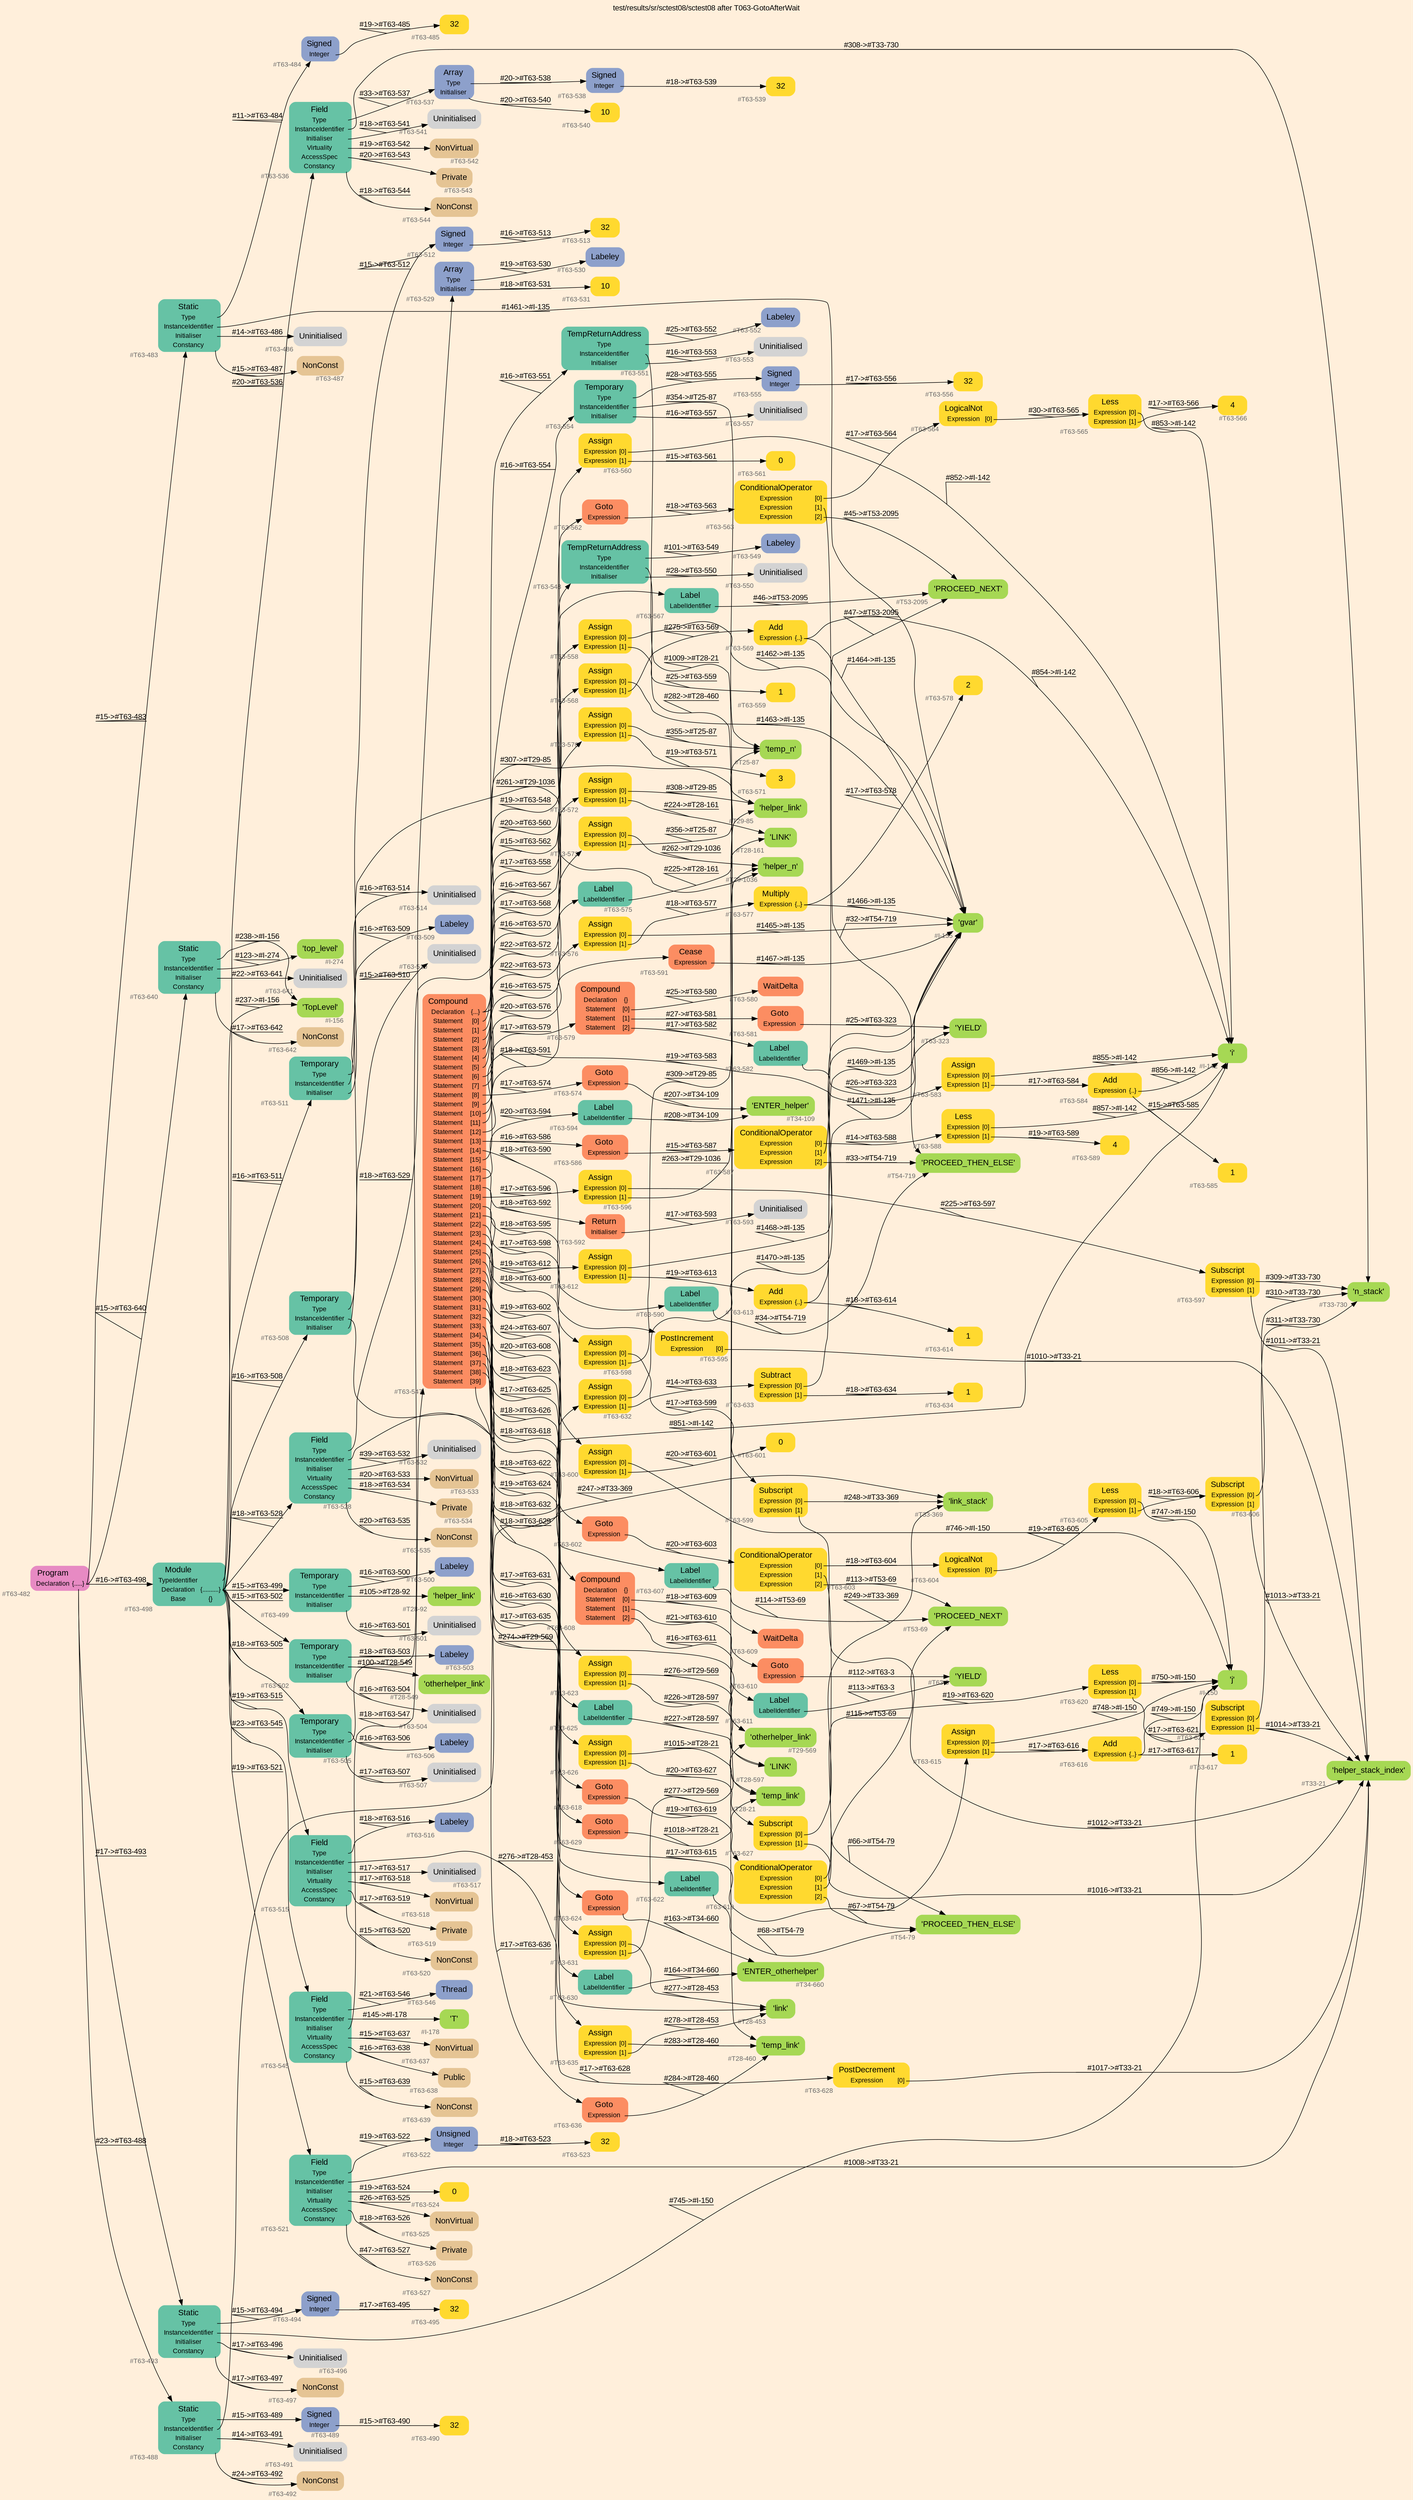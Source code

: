 digraph "test/results/sr/sctest08/sctest08 after T063-GotoAfterWait" {
label = "test/results/sr/sctest08/sctest08 after T063-GotoAfterWait"
labelloc = t
graph [
    rankdir = "LR"
    ranksep = 0.3
    bgcolor = antiquewhite1
    color = black
    fontcolor = black
    fontname = "Arial"
];
node [
    fontname = "Arial"
];
edge [
    fontname = "Arial"
];

// -------------------- node figure --------------------
// -------- block #T63-482 ----------
"#T63-482" [
    fillcolor = "/set28/4"
    xlabel = "#T63-482"
    fontsize = "12"
    fontcolor = grey40
    shape = "plaintext"
    label = <<TABLE BORDER="0" CELLBORDER="0" CELLSPACING="0">
     <TR><TD><FONT COLOR="black" POINT-SIZE="15">Program</FONT></TD></TR>
     <TR><TD><FONT COLOR="black" POINT-SIZE="12">Declaration</FONT></TD><TD PORT="port0"><FONT COLOR="black" POINT-SIZE="12">{.....}</FONT></TD></TR>
    </TABLE>>
    style = "rounded,filled"
];

// -------- block #T63-483 ----------
"#T63-483" [
    fillcolor = "/set28/1"
    xlabel = "#T63-483"
    fontsize = "12"
    fontcolor = grey40
    shape = "plaintext"
    label = <<TABLE BORDER="0" CELLBORDER="0" CELLSPACING="0">
     <TR><TD><FONT COLOR="black" POINT-SIZE="15">Static</FONT></TD></TR>
     <TR><TD><FONT COLOR="black" POINT-SIZE="12">Type</FONT></TD><TD PORT="port0"></TD></TR>
     <TR><TD><FONT COLOR="black" POINT-SIZE="12">InstanceIdentifier</FONT></TD><TD PORT="port1"></TD></TR>
     <TR><TD><FONT COLOR="black" POINT-SIZE="12">Initialiser</FONT></TD><TD PORT="port2"></TD></TR>
     <TR><TD><FONT COLOR="black" POINT-SIZE="12">Constancy</FONT></TD><TD PORT="port3"></TD></TR>
    </TABLE>>
    style = "rounded,filled"
];

// -------- block #T63-484 ----------
"#T63-484" [
    fillcolor = "/set28/3"
    xlabel = "#T63-484"
    fontsize = "12"
    fontcolor = grey40
    shape = "plaintext"
    label = <<TABLE BORDER="0" CELLBORDER="0" CELLSPACING="0">
     <TR><TD><FONT COLOR="black" POINT-SIZE="15">Signed</FONT></TD></TR>
     <TR><TD><FONT COLOR="black" POINT-SIZE="12">Integer</FONT></TD><TD PORT="port0"></TD></TR>
    </TABLE>>
    style = "rounded,filled"
];

// -------- block #T63-485 ----------
"#T63-485" [
    fillcolor = "/set28/6"
    xlabel = "#T63-485"
    fontsize = "12"
    fontcolor = grey40
    shape = "plaintext"
    label = <<TABLE BORDER="0" CELLBORDER="0" CELLSPACING="0">
     <TR><TD><FONT COLOR="black" POINT-SIZE="15">32</FONT></TD></TR>
    </TABLE>>
    style = "rounded,filled"
];

// -------- block #I-135 ----------
"#I-135" [
    fillcolor = "/set28/5"
    xlabel = "#I-135"
    fontsize = "12"
    fontcolor = grey40
    shape = "plaintext"
    label = <<TABLE BORDER="0" CELLBORDER="0" CELLSPACING="0">
     <TR><TD><FONT COLOR="black" POINT-SIZE="15">'gvar'</FONT></TD></TR>
    </TABLE>>
    style = "rounded,filled"
];

// -------- block #T63-486 ----------
"#T63-486" [
    xlabel = "#T63-486"
    fontsize = "12"
    fontcolor = grey40
    shape = "plaintext"
    label = <<TABLE BORDER="0" CELLBORDER="0" CELLSPACING="0">
     <TR><TD><FONT COLOR="black" POINT-SIZE="15">Uninitialised</FONT></TD></TR>
    </TABLE>>
    style = "rounded,filled"
];

// -------- block #T63-487 ----------
"#T63-487" [
    fillcolor = "/set28/7"
    xlabel = "#T63-487"
    fontsize = "12"
    fontcolor = grey40
    shape = "plaintext"
    label = <<TABLE BORDER="0" CELLBORDER="0" CELLSPACING="0">
     <TR><TD><FONT COLOR="black" POINT-SIZE="15">NonConst</FONT></TD></TR>
    </TABLE>>
    style = "rounded,filled"
];

// -------- block #T63-488 ----------
"#T63-488" [
    fillcolor = "/set28/1"
    xlabel = "#T63-488"
    fontsize = "12"
    fontcolor = grey40
    shape = "plaintext"
    label = <<TABLE BORDER="0" CELLBORDER="0" CELLSPACING="0">
     <TR><TD><FONT COLOR="black" POINT-SIZE="15">Static</FONT></TD></TR>
     <TR><TD><FONT COLOR="black" POINT-SIZE="12">Type</FONT></TD><TD PORT="port0"></TD></TR>
     <TR><TD><FONT COLOR="black" POINT-SIZE="12">InstanceIdentifier</FONT></TD><TD PORT="port1"></TD></TR>
     <TR><TD><FONT COLOR="black" POINT-SIZE="12">Initialiser</FONT></TD><TD PORT="port2"></TD></TR>
     <TR><TD><FONT COLOR="black" POINT-SIZE="12">Constancy</FONT></TD><TD PORT="port3"></TD></TR>
    </TABLE>>
    style = "rounded,filled"
];

// -------- block #T63-489 ----------
"#T63-489" [
    fillcolor = "/set28/3"
    xlabel = "#T63-489"
    fontsize = "12"
    fontcolor = grey40
    shape = "plaintext"
    label = <<TABLE BORDER="0" CELLBORDER="0" CELLSPACING="0">
     <TR><TD><FONT COLOR="black" POINT-SIZE="15">Signed</FONT></TD></TR>
     <TR><TD><FONT COLOR="black" POINT-SIZE="12">Integer</FONT></TD><TD PORT="port0"></TD></TR>
    </TABLE>>
    style = "rounded,filled"
];

// -------- block #T63-490 ----------
"#T63-490" [
    fillcolor = "/set28/6"
    xlabel = "#T63-490"
    fontsize = "12"
    fontcolor = grey40
    shape = "plaintext"
    label = <<TABLE BORDER="0" CELLBORDER="0" CELLSPACING="0">
     <TR><TD><FONT COLOR="black" POINT-SIZE="15">32</FONT></TD></TR>
    </TABLE>>
    style = "rounded,filled"
];

// -------- block #I-142 ----------
"#I-142" [
    fillcolor = "/set28/5"
    xlabel = "#I-142"
    fontsize = "12"
    fontcolor = grey40
    shape = "plaintext"
    label = <<TABLE BORDER="0" CELLBORDER="0" CELLSPACING="0">
     <TR><TD><FONT COLOR="black" POINT-SIZE="15">'i'</FONT></TD></TR>
    </TABLE>>
    style = "rounded,filled"
];

// -------- block #T63-491 ----------
"#T63-491" [
    xlabel = "#T63-491"
    fontsize = "12"
    fontcolor = grey40
    shape = "plaintext"
    label = <<TABLE BORDER="0" CELLBORDER="0" CELLSPACING="0">
     <TR><TD><FONT COLOR="black" POINT-SIZE="15">Uninitialised</FONT></TD></TR>
    </TABLE>>
    style = "rounded,filled"
];

// -------- block #T63-492 ----------
"#T63-492" [
    fillcolor = "/set28/7"
    xlabel = "#T63-492"
    fontsize = "12"
    fontcolor = grey40
    shape = "plaintext"
    label = <<TABLE BORDER="0" CELLBORDER="0" CELLSPACING="0">
     <TR><TD><FONT COLOR="black" POINT-SIZE="15">NonConst</FONT></TD></TR>
    </TABLE>>
    style = "rounded,filled"
];

// -------- block #T63-493 ----------
"#T63-493" [
    fillcolor = "/set28/1"
    xlabel = "#T63-493"
    fontsize = "12"
    fontcolor = grey40
    shape = "plaintext"
    label = <<TABLE BORDER="0" CELLBORDER="0" CELLSPACING="0">
     <TR><TD><FONT COLOR="black" POINT-SIZE="15">Static</FONT></TD></TR>
     <TR><TD><FONT COLOR="black" POINT-SIZE="12">Type</FONT></TD><TD PORT="port0"></TD></TR>
     <TR><TD><FONT COLOR="black" POINT-SIZE="12">InstanceIdentifier</FONT></TD><TD PORT="port1"></TD></TR>
     <TR><TD><FONT COLOR="black" POINT-SIZE="12">Initialiser</FONT></TD><TD PORT="port2"></TD></TR>
     <TR><TD><FONT COLOR="black" POINT-SIZE="12">Constancy</FONT></TD><TD PORT="port3"></TD></TR>
    </TABLE>>
    style = "rounded,filled"
];

// -------- block #T63-494 ----------
"#T63-494" [
    fillcolor = "/set28/3"
    xlabel = "#T63-494"
    fontsize = "12"
    fontcolor = grey40
    shape = "plaintext"
    label = <<TABLE BORDER="0" CELLBORDER="0" CELLSPACING="0">
     <TR><TD><FONT COLOR="black" POINT-SIZE="15">Signed</FONT></TD></TR>
     <TR><TD><FONT COLOR="black" POINT-SIZE="12">Integer</FONT></TD><TD PORT="port0"></TD></TR>
    </TABLE>>
    style = "rounded,filled"
];

// -------- block #T63-495 ----------
"#T63-495" [
    fillcolor = "/set28/6"
    xlabel = "#T63-495"
    fontsize = "12"
    fontcolor = grey40
    shape = "plaintext"
    label = <<TABLE BORDER="0" CELLBORDER="0" CELLSPACING="0">
     <TR><TD><FONT COLOR="black" POINT-SIZE="15">32</FONT></TD></TR>
    </TABLE>>
    style = "rounded,filled"
];

// -------- block #I-150 ----------
"#I-150" [
    fillcolor = "/set28/5"
    xlabel = "#I-150"
    fontsize = "12"
    fontcolor = grey40
    shape = "plaintext"
    label = <<TABLE BORDER="0" CELLBORDER="0" CELLSPACING="0">
     <TR><TD><FONT COLOR="black" POINT-SIZE="15">'j'</FONT></TD></TR>
    </TABLE>>
    style = "rounded,filled"
];

// -------- block #T63-496 ----------
"#T63-496" [
    xlabel = "#T63-496"
    fontsize = "12"
    fontcolor = grey40
    shape = "plaintext"
    label = <<TABLE BORDER="0" CELLBORDER="0" CELLSPACING="0">
     <TR><TD><FONT COLOR="black" POINT-SIZE="15">Uninitialised</FONT></TD></TR>
    </TABLE>>
    style = "rounded,filled"
];

// -------- block #T63-497 ----------
"#T63-497" [
    fillcolor = "/set28/7"
    xlabel = "#T63-497"
    fontsize = "12"
    fontcolor = grey40
    shape = "plaintext"
    label = <<TABLE BORDER="0" CELLBORDER="0" CELLSPACING="0">
     <TR><TD><FONT COLOR="black" POINT-SIZE="15">NonConst</FONT></TD></TR>
    </TABLE>>
    style = "rounded,filled"
];

// -------- block #T63-498 ----------
"#T63-498" [
    fillcolor = "/set28/1"
    xlabel = "#T63-498"
    fontsize = "12"
    fontcolor = grey40
    shape = "plaintext"
    label = <<TABLE BORDER="0" CELLBORDER="0" CELLSPACING="0">
     <TR><TD><FONT COLOR="black" POINT-SIZE="15">Module</FONT></TD></TR>
     <TR><TD><FONT COLOR="black" POINT-SIZE="12">TypeIdentifier</FONT></TD><TD PORT="port0"></TD></TR>
     <TR><TD><FONT COLOR="black" POINT-SIZE="12">Declaration</FONT></TD><TD PORT="port1"><FONT COLOR="black" POINT-SIZE="12">{..........}</FONT></TD></TR>
     <TR><TD><FONT COLOR="black" POINT-SIZE="12">Base</FONT></TD><TD PORT="port2"><FONT COLOR="black" POINT-SIZE="12">{}</FONT></TD></TR>
    </TABLE>>
    style = "rounded,filled"
];

// -------- block #I-156 ----------
"#I-156" [
    fillcolor = "/set28/5"
    xlabel = "#I-156"
    fontsize = "12"
    fontcolor = grey40
    shape = "plaintext"
    label = <<TABLE BORDER="0" CELLBORDER="0" CELLSPACING="0">
     <TR><TD><FONT COLOR="black" POINT-SIZE="15">'TopLevel'</FONT></TD></TR>
    </TABLE>>
    style = "rounded,filled"
];

// -------- block #T63-499 ----------
"#T63-499" [
    fillcolor = "/set28/1"
    xlabel = "#T63-499"
    fontsize = "12"
    fontcolor = grey40
    shape = "plaintext"
    label = <<TABLE BORDER="0" CELLBORDER="0" CELLSPACING="0">
     <TR><TD><FONT COLOR="black" POINT-SIZE="15">Temporary</FONT></TD></TR>
     <TR><TD><FONT COLOR="black" POINT-SIZE="12">Type</FONT></TD><TD PORT="port0"></TD></TR>
     <TR><TD><FONT COLOR="black" POINT-SIZE="12">InstanceIdentifier</FONT></TD><TD PORT="port1"></TD></TR>
     <TR><TD><FONT COLOR="black" POINT-SIZE="12">Initialiser</FONT></TD><TD PORT="port2"></TD></TR>
    </TABLE>>
    style = "rounded,filled"
];

// -------- block #T63-500 ----------
"#T63-500" [
    fillcolor = "/set28/3"
    xlabel = "#T63-500"
    fontsize = "12"
    fontcolor = grey40
    shape = "plaintext"
    label = <<TABLE BORDER="0" CELLBORDER="0" CELLSPACING="0">
     <TR><TD><FONT COLOR="black" POINT-SIZE="15">Labeley</FONT></TD></TR>
    </TABLE>>
    style = "rounded,filled"
];

// -------- block #T28-92 ----------
"#T28-92" [
    fillcolor = "/set28/5"
    xlabel = "#T28-92"
    fontsize = "12"
    fontcolor = grey40
    shape = "plaintext"
    label = <<TABLE BORDER="0" CELLBORDER="0" CELLSPACING="0">
     <TR><TD><FONT COLOR="black" POINT-SIZE="15">'helper_link'</FONT></TD></TR>
    </TABLE>>
    style = "rounded,filled"
];

// -------- block #T63-501 ----------
"#T63-501" [
    xlabel = "#T63-501"
    fontsize = "12"
    fontcolor = grey40
    shape = "plaintext"
    label = <<TABLE BORDER="0" CELLBORDER="0" CELLSPACING="0">
     <TR><TD><FONT COLOR="black" POINT-SIZE="15">Uninitialised</FONT></TD></TR>
    </TABLE>>
    style = "rounded,filled"
];

// -------- block #T63-502 ----------
"#T63-502" [
    fillcolor = "/set28/1"
    xlabel = "#T63-502"
    fontsize = "12"
    fontcolor = grey40
    shape = "plaintext"
    label = <<TABLE BORDER="0" CELLBORDER="0" CELLSPACING="0">
     <TR><TD><FONT COLOR="black" POINT-SIZE="15">Temporary</FONT></TD></TR>
     <TR><TD><FONT COLOR="black" POINT-SIZE="12">Type</FONT></TD><TD PORT="port0"></TD></TR>
     <TR><TD><FONT COLOR="black" POINT-SIZE="12">InstanceIdentifier</FONT></TD><TD PORT="port1"></TD></TR>
     <TR><TD><FONT COLOR="black" POINT-SIZE="12">Initialiser</FONT></TD><TD PORT="port2"></TD></TR>
    </TABLE>>
    style = "rounded,filled"
];

// -------- block #T63-503 ----------
"#T63-503" [
    fillcolor = "/set28/3"
    xlabel = "#T63-503"
    fontsize = "12"
    fontcolor = grey40
    shape = "plaintext"
    label = <<TABLE BORDER="0" CELLBORDER="0" CELLSPACING="0">
     <TR><TD><FONT COLOR="black" POINT-SIZE="15">Labeley</FONT></TD></TR>
    </TABLE>>
    style = "rounded,filled"
];

// -------- block #T28-549 ----------
"#T28-549" [
    fillcolor = "/set28/5"
    xlabel = "#T28-549"
    fontsize = "12"
    fontcolor = grey40
    shape = "plaintext"
    label = <<TABLE BORDER="0" CELLBORDER="0" CELLSPACING="0">
     <TR><TD><FONT COLOR="black" POINT-SIZE="15">'otherhelper_link'</FONT></TD></TR>
    </TABLE>>
    style = "rounded,filled"
];

// -------- block #T63-504 ----------
"#T63-504" [
    xlabel = "#T63-504"
    fontsize = "12"
    fontcolor = grey40
    shape = "plaintext"
    label = <<TABLE BORDER="0" CELLBORDER="0" CELLSPACING="0">
     <TR><TD><FONT COLOR="black" POINT-SIZE="15">Uninitialised</FONT></TD></TR>
    </TABLE>>
    style = "rounded,filled"
];

// -------- block #T63-505 ----------
"#T63-505" [
    fillcolor = "/set28/1"
    xlabel = "#T63-505"
    fontsize = "12"
    fontcolor = grey40
    shape = "plaintext"
    label = <<TABLE BORDER="0" CELLBORDER="0" CELLSPACING="0">
     <TR><TD><FONT COLOR="black" POINT-SIZE="15">Temporary</FONT></TD></TR>
     <TR><TD><FONT COLOR="black" POINT-SIZE="12">Type</FONT></TD><TD PORT="port0"></TD></TR>
     <TR><TD><FONT COLOR="black" POINT-SIZE="12">InstanceIdentifier</FONT></TD><TD PORT="port1"></TD></TR>
     <TR><TD><FONT COLOR="black" POINT-SIZE="12">Initialiser</FONT></TD><TD PORT="port2"></TD></TR>
    </TABLE>>
    style = "rounded,filled"
];

// -------- block #T63-506 ----------
"#T63-506" [
    fillcolor = "/set28/3"
    xlabel = "#T63-506"
    fontsize = "12"
    fontcolor = grey40
    shape = "plaintext"
    label = <<TABLE BORDER="0" CELLBORDER="0" CELLSPACING="0">
     <TR><TD><FONT COLOR="black" POINT-SIZE="15">Labeley</FONT></TD></TR>
    </TABLE>>
    style = "rounded,filled"
];

// -------- block #T29-85 ----------
"#T29-85" [
    fillcolor = "/set28/5"
    xlabel = "#T29-85"
    fontsize = "12"
    fontcolor = grey40
    shape = "plaintext"
    label = <<TABLE BORDER="0" CELLBORDER="0" CELLSPACING="0">
     <TR><TD><FONT COLOR="black" POINT-SIZE="15">'helper_link'</FONT></TD></TR>
    </TABLE>>
    style = "rounded,filled"
];

// -------- block #T63-507 ----------
"#T63-507" [
    xlabel = "#T63-507"
    fontsize = "12"
    fontcolor = grey40
    shape = "plaintext"
    label = <<TABLE BORDER="0" CELLBORDER="0" CELLSPACING="0">
     <TR><TD><FONT COLOR="black" POINT-SIZE="15">Uninitialised</FONT></TD></TR>
    </TABLE>>
    style = "rounded,filled"
];

// -------- block #T63-508 ----------
"#T63-508" [
    fillcolor = "/set28/1"
    xlabel = "#T63-508"
    fontsize = "12"
    fontcolor = grey40
    shape = "plaintext"
    label = <<TABLE BORDER="0" CELLBORDER="0" CELLSPACING="0">
     <TR><TD><FONT COLOR="black" POINT-SIZE="15">Temporary</FONT></TD></TR>
     <TR><TD><FONT COLOR="black" POINT-SIZE="12">Type</FONT></TD><TD PORT="port0"></TD></TR>
     <TR><TD><FONT COLOR="black" POINT-SIZE="12">InstanceIdentifier</FONT></TD><TD PORT="port1"></TD></TR>
     <TR><TD><FONT COLOR="black" POINT-SIZE="12">Initialiser</FONT></TD><TD PORT="port2"></TD></TR>
    </TABLE>>
    style = "rounded,filled"
];

// -------- block #T63-509 ----------
"#T63-509" [
    fillcolor = "/set28/3"
    xlabel = "#T63-509"
    fontsize = "12"
    fontcolor = grey40
    shape = "plaintext"
    label = <<TABLE BORDER="0" CELLBORDER="0" CELLSPACING="0">
     <TR><TD><FONT COLOR="black" POINT-SIZE="15">Labeley</FONT></TD></TR>
    </TABLE>>
    style = "rounded,filled"
];

// -------- block #T29-569 ----------
"#T29-569" [
    fillcolor = "/set28/5"
    xlabel = "#T29-569"
    fontsize = "12"
    fontcolor = grey40
    shape = "plaintext"
    label = <<TABLE BORDER="0" CELLBORDER="0" CELLSPACING="0">
     <TR><TD><FONT COLOR="black" POINT-SIZE="15">'otherhelper_link'</FONT></TD></TR>
    </TABLE>>
    style = "rounded,filled"
];

// -------- block #T63-510 ----------
"#T63-510" [
    xlabel = "#T63-510"
    fontsize = "12"
    fontcolor = grey40
    shape = "plaintext"
    label = <<TABLE BORDER="0" CELLBORDER="0" CELLSPACING="0">
     <TR><TD><FONT COLOR="black" POINT-SIZE="15">Uninitialised</FONT></TD></TR>
    </TABLE>>
    style = "rounded,filled"
];

// -------- block #T63-511 ----------
"#T63-511" [
    fillcolor = "/set28/1"
    xlabel = "#T63-511"
    fontsize = "12"
    fontcolor = grey40
    shape = "plaintext"
    label = <<TABLE BORDER="0" CELLBORDER="0" CELLSPACING="0">
     <TR><TD><FONT COLOR="black" POINT-SIZE="15">Temporary</FONT></TD></TR>
     <TR><TD><FONT COLOR="black" POINT-SIZE="12">Type</FONT></TD><TD PORT="port0"></TD></TR>
     <TR><TD><FONT COLOR="black" POINT-SIZE="12">InstanceIdentifier</FONT></TD><TD PORT="port1"></TD></TR>
     <TR><TD><FONT COLOR="black" POINT-SIZE="12">Initialiser</FONT></TD><TD PORT="port2"></TD></TR>
    </TABLE>>
    style = "rounded,filled"
];

// -------- block #T63-512 ----------
"#T63-512" [
    fillcolor = "/set28/3"
    xlabel = "#T63-512"
    fontsize = "12"
    fontcolor = grey40
    shape = "plaintext"
    label = <<TABLE BORDER="0" CELLBORDER="0" CELLSPACING="0">
     <TR><TD><FONT COLOR="black" POINT-SIZE="15">Signed</FONT></TD></TR>
     <TR><TD><FONT COLOR="black" POINT-SIZE="12">Integer</FONT></TD><TD PORT="port0"></TD></TR>
    </TABLE>>
    style = "rounded,filled"
];

// -------- block #T63-513 ----------
"#T63-513" [
    fillcolor = "/set28/6"
    xlabel = "#T63-513"
    fontsize = "12"
    fontcolor = grey40
    shape = "plaintext"
    label = <<TABLE BORDER="0" CELLBORDER="0" CELLSPACING="0">
     <TR><TD><FONT COLOR="black" POINT-SIZE="15">32</FONT></TD></TR>
    </TABLE>>
    style = "rounded,filled"
];

// -------- block #T29-1036 ----------
"#T29-1036" [
    fillcolor = "/set28/5"
    xlabel = "#T29-1036"
    fontsize = "12"
    fontcolor = grey40
    shape = "plaintext"
    label = <<TABLE BORDER="0" CELLBORDER="0" CELLSPACING="0">
     <TR><TD><FONT COLOR="black" POINT-SIZE="15">'helper_n'</FONT></TD></TR>
    </TABLE>>
    style = "rounded,filled"
];

// -------- block #T63-514 ----------
"#T63-514" [
    xlabel = "#T63-514"
    fontsize = "12"
    fontcolor = grey40
    shape = "plaintext"
    label = <<TABLE BORDER="0" CELLBORDER="0" CELLSPACING="0">
     <TR><TD><FONT COLOR="black" POINT-SIZE="15">Uninitialised</FONT></TD></TR>
    </TABLE>>
    style = "rounded,filled"
];

// -------- block #T63-515 ----------
"#T63-515" [
    fillcolor = "/set28/1"
    xlabel = "#T63-515"
    fontsize = "12"
    fontcolor = grey40
    shape = "plaintext"
    label = <<TABLE BORDER="0" CELLBORDER="0" CELLSPACING="0">
     <TR><TD><FONT COLOR="black" POINT-SIZE="15">Field</FONT></TD></TR>
     <TR><TD><FONT COLOR="black" POINT-SIZE="12">Type</FONT></TD><TD PORT="port0"></TD></TR>
     <TR><TD><FONT COLOR="black" POINT-SIZE="12">InstanceIdentifier</FONT></TD><TD PORT="port1"></TD></TR>
     <TR><TD><FONT COLOR="black" POINT-SIZE="12">Initialiser</FONT></TD><TD PORT="port2"></TD></TR>
     <TR><TD><FONT COLOR="black" POINT-SIZE="12">Virtuality</FONT></TD><TD PORT="port3"></TD></TR>
     <TR><TD><FONT COLOR="black" POINT-SIZE="12">AccessSpec</FONT></TD><TD PORT="port4"></TD></TR>
     <TR><TD><FONT COLOR="black" POINT-SIZE="12">Constancy</FONT></TD><TD PORT="port5"></TD></TR>
    </TABLE>>
    style = "rounded,filled"
];

// -------- block #T63-516 ----------
"#T63-516" [
    fillcolor = "/set28/3"
    xlabel = "#T63-516"
    fontsize = "12"
    fontcolor = grey40
    shape = "plaintext"
    label = <<TABLE BORDER="0" CELLBORDER="0" CELLSPACING="0">
     <TR><TD><FONT COLOR="black" POINT-SIZE="15">Labeley</FONT></TD></TR>
    </TABLE>>
    style = "rounded,filled"
];

// -------- block #T28-453 ----------
"#T28-453" [
    fillcolor = "/set28/5"
    xlabel = "#T28-453"
    fontsize = "12"
    fontcolor = grey40
    shape = "plaintext"
    label = <<TABLE BORDER="0" CELLBORDER="0" CELLSPACING="0">
     <TR><TD><FONT COLOR="black" POINT-SIZE="15">'link'</FONT></TD></TR>
    </TABLE>>
    style = "rounded,filled"
];

// -------- block #T63-517 ----------
"#T63-517" [
    xlabel = "#T63-517"
    fontsize = "12"
    fontcolor = grey40
    shape = "plaintext"
    label = <<TABLE BORDER="0" CELLBORDER="0" CELLSPACING="0">
     <TR><TD><FONT COLOR="black" POINT-SIZE="15">Uninitialised</FONT></TD></TR>
    </TABLE>>
    style = "rounded,filled"
];

// -------- block #T63-518 ----------
"#T63-518" [
    fillcolor = "/set28/7"
    xlabel = "#T63-518"
    fontsize = "12"
    fontcolor = grey40
    shape = "plaintext"
    label = <<TABLE BORDER="0" CELLBORDER="0" CELLSPACING="0">
     <TR><TD><FONT COLOR="black" POINT-SIZE="15">NonVirtual</FONT></TD></TR>
    </TABLE>>
    style = "rounded,filled"
];

// -------- block #T63-519 ----------
"#T63-519" [
    fillcolor = "/set28/7"
    xlabel = "#T63-519"
    fontsize = "12"
    fontcolor = grey40
    shape = "plaintext"
    label = <<TABLE BORDER="0" CELLBORDER="0" CELLSPACING="0">
     <TR><TD><FONT COLOR="black" POINT-SIZE="15">Private</FONT></TD></TR>
    </TABLE>>
    style = "rounded,filled"
];

// -------- block #T63-520 ----------
"#T63-520" [
    fillcolor = "/set28/7"
    xlabel = "#T63-520"
    fontsize = "12"
    fontcolor = grey40
    shape = "plaintext"
    label = <<TABLE BORDER="0" CELLBORDER="0" CELLSPACING="0">
     <TR><TD><FONT COLOR="black" POINT-SIZE="15">NonConst</FONT></TD></TR>
    </TABLE>>
    style = "rounded,filled"
];

// -------- block #T63-521 ----------
"#T63-521" [
    fillcolor = "/set28/1"
    xlabel = "#T63-521"
    fontsize = "12"
    fontcolor = grey40
    shape = "plaintext"
    label = <<TABLE BORDER="0" CELLBORDER="0" CELLSPACING="0">
     <TR><TD><FONT COLOR="black" POINT-SIZE="15">Field</FONT></TD></TR>
     <TR><TD><FONT COLOR="black" POINT-SIZE="12">Type</FONT></TD><TD PORT="port0"></TD></TR>
     <TR><TD><FONT COLOR="black" POINT-SIZE="12">InstanceIdentifier</FONT></TD><TD PORT="port1"></TD></TR>
     <TR><TD><FONT COLOR="black" POINT-SIZE="12">Initialiser</FONT></TD><TD PORT="port2"></TD></TR>
     <TR><TD><FONT COLOR="black" POINT-SIZE="12">Virtuality</FONT></TD><TD PORT="port3"></TD></TR>
     <TR><TD><FONT COLOR="black" POINT-SIZE="12">AccessSpec</FONT></TD><TD PORT="port4"></TD></TR>
     <TR><TD><FONT COLOR="black" POINT-SIZE="12">Constancy</FONT></TD><TD PORT="port5"></TD></TR>
    </TABLE>>
    style = "rounded,filled"
];

// -------- block #T63-522 ----------
"#T63-522" [
    fillcolor = "/set28/3"
    xlabel = "#T63-522"
    fontsize = "12"
    fontcolor = grey40
    shape = "plaintext"
    label = <<TABLE BORDER="0" CELLBORDER="0" CELLSPACING="0">
     <TR><TD><FONT COLOR="black" POINT-SIZE="15">Unsigned</FONT></TD></TR>
     <TR><TD><FONT COLOR="black" POINT-SIZE="12">Integer</FONT></TD><TD PORT="port0"></TD></TR>
    </TABLE>>
    style = "rounded,filled"
];

// -------- block #T63-523 ----------
"#T63-523" [
    fillcolor = "/set28/6"
    xlabel = "#T63-523"
    fontsize = "12"
    fontcolor = grey40
    shape = "plaintext"
    label = <<TABLE BORDER="0" CELLBORDER="0" CELLSPACING="0">
     <TR><TD><FONT COLOR="black" POINT-SIZE="15">32</FONT></TD></TR>
    </TABLE>>
    style = "rounded,filled"
];

// -------- block #T33-21 ----------
"#T33-21" [
    fillcolor = "/set28/5"
    xlabel = "#T33-21"
    fontsize = "12"
    fontcolor = grey40
    shape = "plaintext"
    label = <<TABLE BORDER="0" CELLBORDER="0" CELLSPACING="0">
     <TR><TD><FONT COLOR="black" POINT-SIZE="15">'helper_stack_index'</FONT></TD></TR>
    </TABLE>>
    style = "rounded,filled"
];

// -------- block #T63-524 ----------
"#T63-524" [
    fillcolor = "/set28/6"
    xlabel = "#T63-524"
    fontsize = "12"
    fontcolor = grey40
    shape = "plaintext"
    label = <<TABLE BORDER="0" CELLBORDER="0" CELLSPACING="0">
     <TR><TD><FONT COLOR="black" POINT-SIZE="15">0</FONT></TD></TR>
    </TABLE>>
    style = "rounded,filled"
];

// -------- block #T63-525 ----------
"#T63-525" [
    fillcolor = "/set28/7"
    xlabel = "#T63-525"
    fontsize = "12"
    fontcolor = grey40
    shape = "plaintext"
    label = <<TABLE BORDER="0" CELLBORDER="0" CELLSPACING="0">
     <TR><TD><FONT COLOR="black" POINT-SIZE="15">NonVirtual</FONT></TD></TR>
    </TABLE>>
    style = "rounded,filled"
];

// -------- block #T63-526 ----------
"#T63-526" [
    fillcolor = "/set28/7"
    xlabel = "#T63-526"
    fontsize = "12"
    fontcolor = grey40
    shape = "plaintext"
    label = <<TABLE BORDER="0" CELLBORDER="0" CELLSPACING="0">
     <TR><TD><FONT COLOR="black" POINT-SIZE="15">Private</FONT></TD></TR>
    </TABLE>>
    style = "rounded,filled"
];

// -------- block #T63-527 ----------
"#T63-527" [
    fillcolor = "/set28/7"
    xlabel = "#T63-527"
    fontsize = "12"
    fontcolor = grey40
    shape = "plaintext"
    label = <<TABLE BORDER="0" CELLBORDER="0" CELLSPACING="0">
     <TR><TD><FONT COLOR="black" POINT-SIZE="15">NonConst</FONT></TD></TR>
    </TABLE>>
    style = "rounded,filled"
];

// -------- block #T63-528 ----------
"#T63-528" [
    fillcolor = "/set28/1"
    xlabel = "#T63-528"
    fontsize = "12"
    fontcolor = grey40
    shape = "plaintext"
    label = <<TABLE BORDER="0" CELLBORDER="0" CELLSPACING="0">
     <TR><TD><FONT COLOR="black" POINT-SIZE="15">Field</FONT></TD></TR>
     <TR><TD><FONT COLOR="black" POINT-SIZE="12">Type</FONT></TD><TD PORT="port0"></TD></TR>
     <TR><TD><FONT COLOR="black" POINT-SIZE="12">InstanceIdentifier</FONT></TD><TD PORT="port1"></TD></TR>
     <TR><TD><FONT COLOR="black" POINT-SIZE="12">Initialiser</FONT></TD><TD PORT="port2"></TD></TR>
     <TR><TD><FONT COLOR="black" POINT-SIZE="12">Virtuality</FONT></TD><TD PORT="port3"></TD></TR>
     <TR><TD><FONT COLOR="black" POINT-SIZE="12">AccessSpec</FONT></TD><TD PORT="port4"></TD></TR>
     <TR><TD><FONT COLOR="black" POINT-SIZE="12">Constancy</FONT></TD><TD PORT="port5"></TD></TR>
    </TABLE>>
    style = "rounded,filled"
];

// -------- block #T63-529 ----------
"#T63-529" [
    fillcolor = "/set28/3"
    xlabel = "#T63-529"
    fontsize = "12"
    fontcolor = grey40
    shape = "plaintext"
    label = <<TABLE BORDER="0" CELLBORDER="0" CELLSPACING="0">
     <TR><TD><FONT COLOR="black" POINT-SIZE="15">Array</FONT></TD></TR>
     <TR><TD><FONT COLOR="black" POINT-SIZE="12">Type</FONT></TD><TD PORT="port0"></TD></TR>
     <TR><TD><FONT COLOR="black" POINT-SIZE="12">Initialiser</FONT></TD><TD PORT="port1"></TD></TR>
    </TABLE>>
    style = "rounded,filled"
];

// -------- block #T63-530 ----------
"#T63-530" [
    fillcolor = "/set28/3"
    xlabel = "#T63-530"
    fontsize = "12"
    fontcolor = grey40
    shape = "plaintext"
    label = <<TABLE BORDER="0" CELLBORDER="0" CELLSPACING="0">
     <TR><TD><FONT COLOR="black" POINT-SIZE="15">Labeley</FONT></TD></TR>
    </TABLE>>
    style = "rounded,filled"
];

// -------- block #T63-531 ----------
"#T63-531" [
    fillcolor = "/set28/6"
    xlabel = "#T63-531"
    fontsize = "12"
    fontcolor = grey40
    shape = "plaintext"
    label = <<TABLE BORDER="0" CELLBORDER="0" CELLSPACING="0">
     <TR><TD><FONT COLOR="black" POINT-SIZE="15">10</FONT></TD></TR>
    </TABLE>>
    style = "rounded,filled"
];

// -------- block #T33-369 ----------
"#T33-369" [
    fillcolor = "/set28/5"
    xlabel = "#T33-369"
    fontsize = "12"
    fontcolor = grey40
    shape = "plaintext"
    label = <<TABLE BORDER="0" CELLBORDER="0" CELLSPACING="0">
     <TR><TD><FONT COLOR="black" POINT-SIZE="15">'link_stack'</FONT></TD></TR>
    </TABLE>>
    style = "rounded,filled"
];

// -------- block #T63-532 ----------
"#T63-532" [
    xlabel = "#T63-532"
    fontsize = "12"
    fontcolor = grey40
    shape = "plaintext"
    label = <<TABLE BORDER="0" CELLBORDER="0" CELLSPACING="0">
     <TR><TD><FONT COLOR="black" POINT-SIZE="15">Uninitialised</FONT></TD></TR>
    </TABLE>>
    style = "rounded,filled"
];

// -------- block #T63-533 ----------
"#T63-533" [
    fillcolor = "/set28/7"
    xlabel = "#T63-533"
    fontsize = "12"
    fontcolor = grey40
    shape = "plaintext"
    label = <<TABLE BORDER="0" CELLBORDER="0" CELLSPACING="0">
     <TR><TD><FONT COLOR="black" POINT-SIZE="15">NonVirtual</FONT></TD></TR>
    </TABLE>>
    style = "rounded,filled"
];

// -------- block #T63-534 ----------
"#T63-534" [
    fillcolor = "/set28/7"
    xlabel = "#T63-534"
    fontsize = "12"
    fontcolor = grey40
    shape = "plaintext"
    label = <<TABLE BORDER="0" CELLBORDER="0" CELLSPACING="0">
     <TR><TD><FONT COLOR="black" POINT-SIZE="15">Private</FONT></TD></TR>
    </TABLE>>
    style = "rounded,filled"
];

// -------- block #T63-535 ----------
"#T63-535" [
    fillcolor = "/set28/7"
    xlabel = "#T63-535"
    fontsize = "12"
    fontcolor = grey40
    shape = "plaintext"
    label = <<TABLE BORDER="0" CELLBORDER="0" CELLSPACING="0">
     <TR><TD><FONT COLOR="black" POINT-SIZE="15">NonConst</FONT></TD></TR>
    </TABLE>>
    style = "rounded,filled"
];

// -------- block #T63-536 ----------
"#T63-536" [
    fillcolor = "/set28/1"
    xlabel = "#T63-536"
    fontsize = "12"
    fontcolor = grey40
    shape = "plaintext"
    label = <<TABLE BORDER="0" CELLBORDER="0" CELLSPACING="0">
     <TR><TD><FONT COLOR="black" POINT-SIZE="15">Field</FONT></TD></TR>
     <TR><TD><FONT COLOR="black" POINT-SIZE="12">Type</FONT></TD><TD PORT="port0"></TD></TR>
     <TR><TD><FONT COLOR="black" POINT-SIZE="12">InstanceIdentifier</FONT></TD><TD PORT="port1"></TD></TR>
     <TR><TD><FONT COLOR="black" POINT-SIZE="12">Initialiser</FONT></TD><TD PORT="port2"></TD></TR>
     <TR><TD><FONT COLOR="black" POINT-SIZE="12">Virtuality</FONT></TD><TD PORT="port3"></TD></TR>
     <TR><TD><FONT COLOR="black" POINT-SIZE="12">AccessSpec</FONT></TD><TD PORT="port4"></TD></TR>
     <TR><TD><FONT COLOR="black" POINT-SIZE="12">Constancy</FONT></TD><TD PORT="port5"></TD></TR>
    </TABLE>>
    style = "rounded,filled"
];

// -------- block #T63-537 ----------
"#T63-537" [
    fillcolor = "/set28/3"
    xlabel = "#T63-537"
    fontsize = "12"
    fontcolor = grey40
    shape = "plaintext"
    label = <<TABLE BORDER="0" CELLBORDER="0" CELLSPACING="0">
     <TR><TD><FONT COLOR="black" POINT-SIZE="15">Array</FONT></TD></TR>
     <TR><TD><FONT COLOR="black" POINT-SIZE="12">Type</FONT></TD><TD PORT="port0"></TD></TR>
     <TR><TD><FONT COLOR="black" POINT-SIZE="12">Initialiser</FONT></TD><TD PORT="port1"></TD></TR>
    </TABLE>>
    style = "rounded,filled"
];

// -------- block #T63-538 ----------
"#T63-538" [
    fillcolor = "/set28/3"
    xlabel = "#T63-538"
    fontsize = "12"
    fontcolor = grey40
    shape = "plaintext"
    label = <<TABLE BORDER="0" CELLBORDER="0" CELLSPACING="0">
     <TR><TD><FONT COLOR="black" POINT-SIZE="15">Signed</FONT></TD></TR>
     <TR><TD><FONT COLOR="black" POINT-SIZE="12">Integer</FONT></TD><TD PORT="port0"></TD></TR>
    </TABLE>>
    style = "rounded,filled"
];

// -------- block #T63-539 ----------
"#T63-539" [
    fillcolor = "/set28/6"
    xlabel = "#T63-539"
    fontsize = "12"
    fontcolor = grey40
    shape = "plaintext"
    label = <<TABLE BORDER="0" CELLBORDER="0" CELLSPACING="0">
     <TR><TD><FONT COLOR="black" POINT-SIZE="15">32</FONT></TD></TR>
    </TABLE>>
    style = "rounded,filled"
];

// -------- block #T63-540 ----------
"#T63-540" [
    fillcolor = "/set28/6"
    xlabel = "#T63-540"
    fontsize = "12"
    fontcolor = grey40
    shape = "plaintext"
    label = <<TABLE BORDER="0" CELLBORDER="0" CELLSPACING="0">
     <TR><TD><FONT COLOR="black" POINT-SIZE="15">10</FONT></TD></TR>
    </TABLE>>
    style = "rounded,filled"
];

// -------- block #T33-730 ----------
"#T33-730" [
    fillcolor = "/set28/5"
    xlabel = "#T33-730"
    fontsize = "12"
    fontcolor = grey40
    shape = "plaintext"
    label = <<TABLE BORDER="0" CELLBORDER="0" CELLSPACING="0">
     <TR><TD><FONT COLOR="black" POINT-SIZE="15">'n_stack'</FONT></TD></TR>
    </TABLE>>
    style = "rounded,filled"
];

// -------- block #T63-541 ----------
"#T63-541" [
    xlabel = "#T63-541"
    fontsize = "12"
    fontcolor = grey40
    shape = "plaintext"
    label = <<TABLE BORDER="0" CELLBORDER="0" CELLSPACING="0">
     <TR><TD><FONT COLOR="black" POINT-SIZE="15">Uninitialised</FONT></TD></TR>
    </TABLE>>
    style = "rounded,filled"
];

// -------- block #T63-542 ----------
"#T63-542" [
    fillcolor = "/set28/7"
    xlabel = "#T63-542"
    fontsize = "12"
    fontcolor = grey40
    shape = "plaintext"
    label = <<TABLE BORDER="0" CELLBORDER="0" CELLSPACING="0">
     <TR><TD><FONT COLOR="black" POINT-SIZE="15">NonVirtual</FONT></TD></TR>
    </TABLE>>
    style = "rounded,filled"
];

// -------- block #T63-543 ----------
"#T63-543" [
    fillcolor = "/set28/7"
    xlabel = "#T63-543"
    fontsize = "12"
    fontcolor = grey40
    shape = "plaintext"
    label = <<TABLE BORDER="0" CELLBORDER="0" CELLSPACING="0">
     <TR><TD><FONT COLOR="black" POINT-SIZE="15">Private</FONT></TD></TR>
    </TABLE>>
    style = "rounded,filled"
];

// -------- block #T63-544 ----------
"#T63-544" [
    fillcolor = "/set28/7"
    xlabel = "#T63-544"
    fontsize = "12"
    fontcolor = grey40
    shape = "plaintext"
    label = <<TABLE BORDER="0" CELLBORDER="0" CELLSPACING="0">
     <TR><TD><FONT COLOR="black" POINT-SIZE="15">NonConst</FONT></TD></TR>
    </TABLE>>
    style = "rounded,filled"
];

// -------- block #T63-545 ----------
"#T63-545" [
    fillcolor = "/set28/1"
    xlabel = "#T63-545"
    fontsize = "12"
    fontcolor = grey40
    shape = "plaintext"
    label = <<TABLE BORDER="0" CELLBORDER="0" CELLSPACING="0">
     <TR><TD><FONT COLOR="black" POINT-SIZE="15">Field</FONT></TD></TR>
     <TR><TD><FONT COLOR="black" POINT-SIZE="12">Type</FONT></TD><TD PORT="port0"></TD></TR>
     <TR><TD><FONT COLOR="black" POINT-SIZE="12">InstanceIdentifier</FONT></TD><TD PORT="port1"></TD></TR>
     <TR><TD><FONT COLOR="black" POINT-SIZE="12">Initialiser</FONT></TD><TD PORT="port2"></TD></TR>
     <TR><TD><FONT COLOR="black" POINT-SIZE="12">Virtuality</FONT></TD><TD PORT="port3"></TD></TR>
     <TR><TD><FONT COLOR="black" POINT-SIZE="12">AccessSpec</FONT></TD><TD PORT="port4"></TD></TR>
     <TR><TD><FONT COLOR="black" POINT-SIZE="12">Constancy</FONT></TD><TD PORT="port5"></TD></TR>
    </TABLE>>
    style = "rounded,filled"
];

// -------- block #T63-546 ----------
"#T63-546" [
    fillcolor = "/set28/3"
    xlabel = "#T63-546"
    fontsize = "12"
    fontcolor = grey40
    shape = "plaintext"
    label = <<TABLE BORDER="0" CELLBORDER="0" CELLSPACING="0">
     <TR><TD><FONT COLOR="black" POINT-SIZE="15">Thread</FONT></TD></TR>
    </TABLE>>
    style = "rounded,filled"
];

// -------- block #I-178 ----------
"#I-178" [
    fillcolor = "/set28/5"
    xlabel = "#I-178"
    fontsize = "12"
    fontcolor = grey40
    shape = "plaintext"
    label = <<TABLE BORDER="0" CELLBORDER="0" CELLSPACING="0">
     <TR><TD><FONT COLOR="black" POINT-SIZE="15">'T'</FONT></TD></TR>
    </TABLE>>
    style = "rounded,filled"
];

// -------- block #T63-547 ----------
"#T63-547" [
    fillcolor = "/set28/2"
    xlabel = "#T63-547"
    fontsize = "12"
    fontcolor = grey40
    shape = "plaintext"
    label = <<TABLE BORDER="0" CELLBORDER="0" CELLSPACING="0">
     <TR><TD><FONT COLOR="black" POINT-SIZE="15">Compound</FONT></TD></TR>
     <TR><TD><FONT COLOR="black" POINT-SIZE="12">Declaration</FONT></TD><TD PORT="port0"><FONT COLOR="black" POINT-SIZE="12">{...}</FONT></TD></TR>
     <TR><TD><FONT COLOR="black" POINT-SIZE="12">Statement</FONT></TD><TD PORT="port1"><FONT COLOR="black" POINT-SIZE="12">[0]</FONT></TD></TR>
     <TR><TD><FONT COLOR="black" POINT-SIZE="12">Statement</FONT></TD><TD PORT="port2"><FONT COLOR="black" POINT-SIZE="12">[1]</FONT></TD></TR>
     <TR><TD><FONT COLOR="black" POINT-SIZE="12">Statement</FONT></TD><TD PORT="port3"><FONT COLOR="black" POINT-SIZE="12">[2]</FONT></TD></TR>
     <TR><TD><FONT COLOR="black" POINT-SIZE="12">Statement</FONT></TD><TD PORT="port4"><FONT COLOR="black" POINT-SIZE="12">[3]</FONT></TD></TR>
     <TR><TD><FONT COLOR="black" POINT-SIZE="12">Statement</FONT></TD><TD PORT="port5"><FONT COLOR="black" POINT-SIZE="12">[4]</FONT></TD></TR>
     <TR><TD><FONT COLOR="black" POINT-SIZE="12">Statement</FONT></TD><TD PORT="port6"><FONT COLOR="black" POINT-SIZE="12">[5]</FONT></TD></TR>
     <TR><TD><FONT COLOR="black" POINT-SIZE="12">Statement</FONT></TD><TD PORT="port7"><FONT COLOR="black" POINT-SIZE="12">[6]</FONT></TD></TR>
     <TR><TD><FONT COLOR="black" POINT-SIZE="12">Statement</FONT></TD><TD PORT="port8"><FONT COLOR="black" POINT-SIZE="12">[7]</FONT></TD></TR>
     <TR><TD><FONT COLOR="black" POINT-SIZE="12">Statement</FONT></TD><TD PORT="port9"><FONT COLOR="black" POINT-SIZE="12">[8]</FONT></TD></TR>
     <TR><TD><FONT COLOR="black" POINT-SIZE="12">Statement</FONT></TD><TD PORT="port10"><FONT COLOR="black" POINT-SIZE="12">[9]</FONT></TD></TR>
     <TR><TD><FONT COLOR="black" POINT-SIZE="12">Statement</FONT></TD><TD PORT="port11"><FONT COLOR="black" POINT-SIZE="12">[10]</FONT></TD></TR>
     <TR><TD><FONT COLOR="black" POINT-SIZE="12">Statement</FONT></TD><TD PORT="port12"><FONT COLOR="black" POINT-SIZE="12">[11]</FONT></TD></TR>
     <TR><TD><FONT COLOR="black" POINT-SIZE="12">Statement</FONT></TD><TD PORT="port13"><FONT COLOR="black" POINT-SIZE="12">[12]</FONT></TD></TR>
     <TR><TD><FONT COLOR="black" POINT-SIZE="12">Statement</FONT></TD><TD PORT="port14"><FONT COLOR="black" POINT-SIZE="12">[13]</FONT></TD></TR>
     <TR><TD><FONT COLOR="black" POINT-SIZE="12">Statement</FONT></TD><TD PORT="port15"><FONT COLOR="black" POINT-SIZE="12">[14]</FONT></TD></TR>
     <TR><TD><FONT COLOR="black" POINT-SIZE="12">Statement</FONT></TD><TD PORT="port16"><FONT COLOR="black" POINT-SIZE="12">[15]</FONT></TD></TR>
     <TR><TD><FONT COLOR="black" POINT-SIZE="12">Statement</FONT></TD><TD PORT="port17"><FONT COLOR="black" POINT-SIZE="12">[16]</FONT></TD></TR>
     <TR><TD><FONT COLOR="black" POINT-SIZE="12">Statement</FONT></TD><TD PORT="port18"><FONT COLOR="black" POINT-SIZE="12">[17]</FONT></TD></TR>
     <TR><TD><FONT COLOR="black" POINT-SIZE="12">Statement</FONT></TD><TD PORT="port19"><FONT COLOR="black" POINT-SIZE="12">[18]</FONT></TD></TR>
     <TR><TD><FONT COLOR="black" POINT-SIZE="12">Statement</FONT></TD><TD PORT="port20"><FONT COLOR="black" POINT-SIZE="12">[19]</FONT></TD></TR>
     <TR><TD><FONT COLOR="black" POINT-SIZE="12">Statement</FONT></TD><TD PORT="port21"><FONT COLOR="black" POINT-SIZE="12">[20]</FONT></TD></TR>
     <TR><TD><FONT COLOR="black" POINT-SIZE="12">Statement</FONT></TD><TD PORT="port22"><FONT COLOR="black" POINT-SIZE="12">[21]</FONT></TD></TR>
     <TR><TD><FONT COLOR="black" POINT-SIZE="12">Statement</FONT></TD><TD PORT="port23"><FONT COLOR="black" POINT-SIZE="12">[22]</FONT></TD></TR>
     <TR><TD><FONT COLOR="black" POINT-SIZE="12">Statement</FONT></TD><TD PORT="port24"><FONT COLOR="black" POINT-SIZE="12">[23]</FONT></TD></TR>
     <TR><TD><FONT COLOR="black" POINT-SIZE="12">Statement</FONT></TD><TD PORT="port25"><FONT COLOR="black" POINT-SIZE="12">[24]</FONT></TD></TR>
     <TR><TD><FONT COLOR="black" POINT-SIZE="12">Statement</FONT></TD><TD PORT="port26"><FONT COLOR="black" POINT-SIZE="12">[25]</FONT></TD></TR>
     <TR><TD><FONT COLOR="black" POINT-SIZE="12">Statement</FONT></TD><TD PORT="port27"><FONT COLOR="black" POINT-SIZE="12">[26]</FONT></TD></TR>
     <TR><TD><FONT COLOR="black" POINT-SIZE="12">Statement</FONT></TD><TD PORT="port28"><FONT COLOR="black" POINT-SIZE="12">[27]</FONT></TD></TR>
     <TR><TD><FONT COLOR="black" POINT-SIZE="12">Statement</FONT></TD><TD PORT="port29"><FONT COLOR="black" POINT-SIZE="12">[28]</FONT></TD></TR>
     <TR><TD><FONT COLOR="black" POINT-SIZE="12">Statement</FONT></TD><TD PORT="port30"><FONT COLOR="black" POINT-SIZE="12">[29]</FONT></TD></TR>
     <TR><TD><FONT COLOR="black" POINT-SIZE="12">Statement</FONT></TD><TD PORT="port31"><FONT COLOR="black" POINT-SIZE="12">[30]</FONT></TD></TR>
     <TR><TD><FONT COLOR="black" POINT-SIZE="12">Statement</FONT></TD><TD PORT="port32"><FONT COLOR="black" POINT-SIZE="12">[31]</FONT></TD></TR>
     <TR><TD><FONT COLOR="black" POINT-SIZE="12">Statement</FONT></TD><TD PORT="port33"><FONT COLOR="black" POINT-SIZE="12">[32]</FONT></TD></TR>
     <TR><TD><FONT COLOR="black" POINT-SIZE="12">Statement</FONT></TD><TD PORT="port34"><FONT COLOR="black" POINT-SIZE="12">[33]</FONT></TD></TR>
     <TR><TD><FONT COLOR="black" POINT-SIZE="12">Statement</FONT></TD><TD PORT="port35"><FONT COLOR="black" POINT-SIZE="12">[34]</FONT></TD></TR>
     <TR><TD><FONT COLOR="black" POINT-SIZE="12">Statement</FONT></TD><TD PORT="port36"><FONT COLOR="black" POINT-SIZE="12">[35]</FONT></TD></TR>
     <TR><TD><FONT COLOR="black" POINT-SIZE="12">Statement</FONT></TD><TD PORT="port37"><FONT COLOR="black" POINT-SIZE="12">[36]</FONT></TD></TR>
     <TR><TD><FONT COLOR="black" POINT-SIZE="12">Statement</FONT></TD><TD PORT="port38"><FONT COLOR="black" POINT-SIZE="12">[37]</FONT></TD></TR>
     <TR><TD><FONT COLOR="black" POINT-SIZE="12">Statement</FONT></TD><TD PORT="port39"><FONT COLOR="black" POINT-SIZE="12">[38]</FONT></TD></TR>
     <TR><TD><FONT COLOR="black" POINT-SIZE="12">Statement</FONT></TD><TD PORT="port40"><FONT COLOR="black" POINT-SIZE="12">[39]</FONT></TD></TR>
    </TABLE>>
    style = "rounded,filled"
];

// -------- block #T63-548 ----------
"#T63-548" [
    fillcolor = "/set28/1"
    xlabel = "#T63-548"
    fontsize = "12"
    fontcolor = grey40
    shape = "plaintext"
    label = <<TABLE BORDER="0" CELLBORDER="0" CELLSPACING="0">
     <TR><TD><FONT COLOR="black" POINT-SIZE="15">TempReturnAddress</FONT></TD></TR>
     <TR><TD><FONT COLOR="black" POINT-SIZE="12">Type</FONT></TD><TD PORT="port0"></TD></TR>
     <TR><TD><FONT COLOR="black" POINT-SIZE="12">InstanceIdentifier</FONT></TD><TD PORT="port1"></TD></TR>
     <TR><TD><FONT COLOR="black" POINT-SIZE="12">Initialiser</FONT></TD><TD PORT="port2"></TD></TR>
    </TABLE>>
    style = "rounded,filled"
];

// -------- block #T63-549 ----------
"#T63-549" [
    fillcolor = "/set28/3"
    xlabel = "#T63-549"
    fontsize = "12"
    fontcolor = grey40
    shape = "plaintext"
    label = <<TABLE BORDER="0" CELLBORDER="0" CELLSPACING="0">
     <TR><TD><FONT COLOR="black" POINT-SIZE="15">Labeley</FONT></TD></TR>
    </TABLE>>
    style = "rounded,filled"
];

// -------- block #T28-460 ----------
"#T28-460" [
    fillcolor = "/set28/5"
    xlabel = "#T28-460"
    fontsize = "12"
    fontcolor = grey40
    shape = "plaintext"
    label = <<TABLE BORDER="0" CELLBORDER="0" CELLSPACING="0">
     <TR><TD><FONT COLOR="black" POINT-SIZE="15">'temp_link'</FONT></TD></TR>
    </TABLE>>
    style = "rounded,filled"
];

// -------- block #T63-550 ----------
"#T63-550" [
    xlabel = "#T63-550"
    fontsize = "12"
    fontcolor = grey40
    shape = "plaintext"
    label = <<TABLE BORDER="0" CELLBORDER="0" CELLSPACING="0">
     <TR><TD><FONT COLOR="black" POINT-SIZE="15">Uninitialised</FONT></TD></TR>
    </TABLE>>
    style = "rounded,filled"
];

// -------- block #T63-551 ----------
"#T63-551" [
    fillcolor = "/set28/1"
    xlabel = "#T63-551"
    fontsize = "12"
    fontcolor = grey40
    shape = "plaintext"
    label = <<TABLE BORDER="0" CELLBORDER="0" CELLSPACING="0">
     <TR><TD><FONT COLOR="black" POINT-SIZE="15">TempReturnAddress</FONT></TD></TR>
     <TR><TD><FONT COLOR="black" POINT-SIZE="12">Type</FONT></TD><TD PORT="port0"></TD></TR>
     <TR><TD><FONT COLOR="black" POINT-SIZE="12">InstanceIdentifier</FONT></TD><TD PORT="port1"></TD></TR>
     <TR><TD><FONT COLOR="black" POINT-SIZE="12">Initialiser</FONT></TD><TD PORT="port2"></TD></TR>
    </TABLE>>
    style = "rounded,filled"
];

// -------- block #T63-552 ----------
"#T63-552" [
    fillcolor = "/set28/3"
    xlabel = "#T63-552"
    fontsize = "12"
    fontcolor = grey40
    shape = "plaintext"
    label = <<TABLE BORDER="0" CELLBORDER="0" CELLSPACING="0">
     <TR><TD><FONT COLOR="black" POINT-SIZE="15">Labeley</FONT></TD></TR>
    </TABLE>>
    style = "rounded,filled"
];

// -------- block #T28-21 ----------
"#T28-21" [
    fillcolor = "/set28/5"
    xlabel = "#T28-21"
    fontsize = "12"
    fontcolor = grey40
    shape = "plaintext"
    label = <<TABLE BORDER="0" CELLBORDER="0" CELLSPACING="0">
     <TR><TD><FONT COLOR="black" POINT-SIZE="15">'temp_link'</FONT></TD></TR>
    </TABLE>>
    style = "rounded,filled"
];

// -------- block #T63-553 ----------
"#T63-553" [
    xlabel = "#T63-553"
    fontsize = "12"
    fontcolor = grey40
    shape = "plaintext"
    label = <<TABLE BORDER="0" CELLBORDER="0" CELLSPACING="0">
     <TR><TD><FONT COLOR="black" POINT-SIZE="15">Uninitialised</FONT></TD></TR>
    </TABLE>>
    style = "rounded,filled"
];

// -------- block #T63-554 ----------
"#T63-554" [
    fillcolor = "/set28/1"
    xlabel = "#T63-554"
    fontsize = "12"
    fontcolor = grey40
    shape = "plaintext"
    label = <<TABLE BORDER="0" CELLBORDER="0" CELLSPACING="0">
     <TR><TD><FONT COLOR="black" POINT-SIZE="15">Temporary</FONT></TD></TR>
     <TR><TD><FONT COLOR="black" POINT-SIZE="12">Type</FONT></TD><TD PORT="port0"></TD></TR>
     <TR><TD><FONT COLOR="black" POINT-SIZE="12">InstanceIdentifier</FONT></TD><TD PORT="port1"></TD></TR>
     <TR><TD><FONT COLOR="black" POINT-SIZE="12">Initialiser</FONT></TD><TD PORT="port2"></TD></TR>
    </TABLE>>
    style = "rounded,filled"
];

// -------- block #T63-555 ----------
"#T63-555" [
    fillcolor = "/set28/3"
    xlabel = "#T63-555"
    fontsize = "12"
    fontcolor = grey40
    shape = "plaintext"
    label = <<TABLE BORDER="0" CELLBORDER="0" CELLSPACING="0">
     <TR><TD><FONT COLOR="black" POINT-SIZE="15">Signed</FONT></TD></TR>
     <TR><TD><FONT COLOR="black" POINT-SIZE="12">Integer</FONT></TD><TD PORT="port0"></TD></TR>
    </TABLE>>
    style = "rounded,filled"
];

// -------- block #T63-556 ----------
"#T63-556" [
    fillcolor = "/set28/6"
    xlabel = "#T63-556"
    fontsize = "12"
    fontcolor = grey40
    shape = "plaintext"
    label = <<TABLE BORDER="0" CELLBORDER="0" CELLSPACING="0">
     <TR><TD><FONT COLOR="black" POINT-SIZE="15">32</FONT></TD></TR>
    </TABLE>>
    style = "rounded,filled"
];

// -------- block #T25-87 ----------
"#T25-87" [
    fillcolor = "/set28/5"
    xlabel = "#T25-87"
    fontsize = "12"
    fontcolor = grey40
    shape = "plaintext"
    label = <<TABLE BORDER="0" CELLBORDER="0" CELLSPACING="0">
     <TR><TD><FONT COLOR="black" POINT-SIZE="15">'temp_n'</FONT></TD></TR>
    </TABLE>>
    style = "rounded,filled"
];

// -------- block #T63-557 ----------
"#T63-557" [
    xlabel = "#T63-557"
    fontsize = "12"
    fontcolor = grey40
    shape = "plaintext"
    label = <<TABLE BORDER="0" CELLBORDER="0" CELLSPACING="0">
     <TR><TD><FONT COLOR="black" POINT-SIZE="15">Uninitialised</FONT></TD></TR>
    </TABLE>>
    style = "rounded,filled"
];

// -------- block #T63-558 ----------
"#T63-558" [
    fillcolor = "/set28/6"
    xlabel = "#T63-558"
    fontsize = "12"
    fontcolor = grey40
    shape = "plaintext"
    label = <<TABLE BORDER="0" CELLBORDER="0" CELLSPACING="0">
     <TR><TD><FONT COLOR="black" POINT-SIZE="15">Assign</FONT></TD></TR>
     <TR><TD><FONT COLOR="black" POINT-SIZE="12">Expression</FONT></TD><TD PORT="port0"><FONT COLOR="black" POINT-SIZE="12">[0]</FONT></TD></TR>
     <TR><TD><FONT COLOR="black" POINT-SIZE="12">Expression</FONT></TD><TD PORT="port1"><FONT COLOR="black" POINT-SIZE="12">[1]</FONT></TD></TR>
    </TABLE>>
    style = "rounded,filled"
];

// -------- block #T63-559 ----------
"#T63-559" [
    fillcolor = "/set28/6"
    xlabel = "#T63-559"
    fontsize = "12"
    fontcolor = grey40
    shape = "plaintext"
    label = <<TABLE BORDER="0" CELLBORDER="0" CELLSPACING="0">
     <TR><TD><FONT COLOR="black" POINT-SIZE="15">1</FONT></TD></TR>
    </TABLE>>
    style = "rounded,filled"
];

// -------- block #T63-560 ----------
"#T63-560" [
    fillcolor = "/set28/6"
    xlabel = "#T63-560"
    fontsize = "12"
    fontcolor = grey40
    shape = "plaintext"
    label = <<TABLE BORDER="0" CELLBORDER="0" CELLSPACING="0">
     <TR><TD><FONT COLOR="black" POINT-SIZE="15">Assign</FONT></TD></TR>
     <TR><TD><FONT COLOR="black" POINT-SIZE="12">Expression</FONT></TD><TD PORT="port0"><FONT COLOR="black" POINT-SIZE="12">[0]</FONT></TD></TR>
     <TR><TD><FONT COLOR="black" POINT-SIZE="12">Expression</FONT></TD><TD PORT="port1"><FONT COLOR="black" POINT-SIZE="12">[1]</FONT></TD></TR>
    </TABLE>>
    style = "rounded,filled"
];

// -------- block #T63-561 ----------
"#T63-561" [
    fillcolor = "/set28/6"
    xlabel = "#T63-561"
    fontsize = "12"
    fontcolor = grey40
    shape = "plaintext"
    label = <<TABLE BORDER="0" CELLBORDER="0" CELLSPACING="0">
     <TR><TD><FONT COLOR="black" POINT-SIZE="15">0</FONT></TD></TR>
    </TABLE>>
    style = "rounded,filled"
];

// -------- block #T63-562 ----------
"#T63-562" [
    fillcolor = "/set28/2"
    xlabel = "#T63-562"
    fontsize = "12"
    fontcolor = grey40
    shape = "plaintext"
    label = <<TABLE BORDER="0" CELLBORDER="0" CELLSPACING="0">
     <TR><TD><FONT COLOR="black" POINT-SIZE="15">Goto</FONT></TD></TR>
     <TR><TD><FONT COLOR="black" POINT-SIZE="12">Expression</FONT></TD><TD PORT="port0"></TD></TR>
    </TABLE>>
    style = "rounded,filled"
];

// -------- block #T63-563 ----------
"#T63-563" [
    fillcolor = "/set28/6"
    xlabel = "#T63-563"
    fontsize = "12"
    fontcolor = grey40
    shape = "plaintext"
    label = <<TABLE BORDER="0" CELLBORDER="0" CELLSPACING="0">
     <TR><TD><FONT COLOR="black" POINT-SIZE="15">ConditionalOperator</FONT></TD></TR>
     <TR><TD><FONT COLOR="black" POINT-SIZE="12">Expression</FONT></TD><TD PORT="port0"><FONT COLOR="black" POINT-SIZE="12">[0]</FONT></TD></TR>
     <TR><TD><FONT COLOR="black" POINT-SIZE="12">Expression</FONT></TD><TD PORT="port1"><FONT COLOR="black" POINT-SIZE="12">[1]</FONT></TD></TR>
     <TR><TD><FONT COLOR="black" POINT-SIZE="12">Expression</FONT></TD><TD PORT="port2"><FONT COLOR="black" POINT-SIZE="12">[2]</FONT></TD></TR>
    </TABLE>>
    style = "rounded,filled"
];

// -------- block #T63-564 ----------
"#T63-564" [
    fillcolor = "/set28/6"
    xlabel = "#T63-564"
    fontsize = "12"
    fontcolor = grey40
    shape = "plaintext"
    label = <<TABLE BORDER="0" CELLBORDER="0" CELLSPACING="0">
     <TR><TD><FONT COLOR="black" POINT-SIZE="15">LogicalNot</FONT></TD></TR>
     <TR><TD><FONT COLOR="black" POINT-SIZE="12">Expression</FONT></TD><TD PORT="port0"><FONT COLOR="black" POINT-SIZE="12">[0]</FONT></TD></TR>
    </TABLE>>
    style = "rounded,filled"
];

// -------- block #T63-565 ----------
"#T63-565" [
    fillcolor = "/set28/6"
    xlabel = "#T63-565"
    fontsize = "12"
    fontcolor = grey40
    shape = "plaintext"
    label = <<TABLE BORDER="0" CELLBORDER="0" CELLSPACING="0">
     <TR><TD><FONT COLOR="black" POINT-SIZE="15">Less</FONT></TD></TR>
     <TR><TD><FONT COLOR="black" POINT-SIZE="12">Expression</FONT></TD><TD PORT="port0"><FONT COLOR="black" POINT-SIZE="12">[0]</FONT></TD></TR>
     <TR><TD><FONT COLOR="black" POINT-SIZE="12">Expression</FONT></TD><TD PORT="port1"><FONT COLOR="black" POINT-SIZE="12">[1]</FONT></TD></TR>
    </TABLE>>
    style = "rounded,filled"
];

// -------- block #T63-566 ----------
"#T63-566" [
    fillcolor = "/set28/6"
    xlabel = "#T63-566"
    fontsize = "12"
    fontcolor = grey40
    shape = "plaintext"
    label = <<TABLE BORDER="0" CELLBORDER="0" CELLSPACING="0">
     <TR><TD><FONT COLOR="black" POINT-SIZE="15">4</FONT></TD></TR>
    </TABLE>>
    style = "rounded,filled"
];

// -------- block #T54-719 ----------
"#T54-719" [
    fillcolor = "/set28/5"
    xlabel = "#T54-719"
    fontsize = "12"
    fontcolor = grey40
    shape = "plaintext"
    label = <<TABLE BORDER="0" CELLBORDER="0" CELLSPACING="0">
     <TR><TD><FONT COLOR="black" POINT-SIZE="15">'PROCEED_THEN_ELSE'</FONT></TD></TR>
    </TABLE>>
    style = "rounded,filled"
];

// -------- block #T53-2095 ----------
"#T53-2095" [
    fillcolor = "/set28/5"
    xlabel = "#T53-2095"
    fontsize = "12"
    fontcolor = grey40
    shape = "plaintext"
    label = <<TABLE BORDER="0" CELLBORDER="0" CELLSPACING="0">
     <TR><TD><FONT COLOR="black" POINT-SIZE="15">'PROCEED_NEXT'</FONT></TD></TR>
    </TABLE>>
    style = "rounded,filled"
];

// -------- block #T63-567 ----------
"#T63-567" [
    fillcolor = "/set28/1"
    xlabel = "#T63-567"
    fontsize = "12"
    fontcolor = grey40
    shape = "plaintext"
    label = <<TABLE BORDER="0" CELLBORDER="0" CELLSPACING="0">
     <TR><TD><FONT COLOR="black" POINT-SIZE="15">Label</FONT></TD></TR>
     <TR><TD><FONT COLOR="black" POINT-SIZE="12">LabelIdentifier</FONT></TD><TD PORT="port0"></TD></TR>
    </TABLE>>
    style = "rounded,filled"
];

// -------- block #T63-568 ----------
"#T63-568" [
    fillcolor = "/set28/6"
    xlabel = "#T63-568"
    fontsize = "12"
    fontcolor = grey40
    shape = "plaintext"
    label = <<TABLE BORDER="0" CELLBORDER="0" CELLSPACING="0">
     <TR><TD><FONT COLOR="black" POINT-SIZE="15">Assign</FONT></TD></TR>
     <TR><TD><FONT COLOR="black" POINT-SIZE="12">Expression</FONT></TD><TD PORT="port0"><FONT COLOR="black" POINT-SIZE="12">[0]</FONT></TD></TR>
     <TR><TD><FONT COLOR="black" POINT-SIZE="12">Expression</FONT></TD><TD PORT="port1"><FONT COLOR="black" POINT-SIZE="12">[1]</FONT></TD></TR>
    </TABLE>>
    style = "rounded,filled"
];

// -------- block #T63-569 ----------
"#T63-569" [
    fillcolor = "/set28/6"
    xlabel = "#T63-569"
    fontsize = "12"
    fontcolor = grey40
    shape = "plaintext"
    label = <<TABLE BORDER="0" CELLBORDER="0" CELLSPACING="0">
     <TR><TD><FONT COLOR="black" POINT-SIZE="15">Add</FONT></TD></TR>
     <TR><TD><FONT COLOR="black" POINT-SIZE="12">Expression</FONT></TD><TD PORT="port0"><FONT COLOR="black" POINT-SIZE="12">{..}</FONT></TD></TR>
    </TABLE>>
    style = "rounded,filled"
];

// -------- block #T63-570 ----------
"#T63-570" [
    fillcolor = "/set28/6"
    xlabel = "#T63-570"
    fontsize = "12"
    fontcolor = grey40
    shape = "plaintext"
    label = <<TABLE BORDER="0" CELLBORDER="0" CELLSPACING="0">
     <TR><TD><FONT COLOR="black" POINT-SIZE="15">Assign</FONT></TD></TR>
     <TR><TD><FONT COLOR="black" POINT-SIZE="12">Expression</FONT></TD><TD PORT="port0"><FONT COLOR="black" POINT-SIZE="12">[0]</FONT></TD></TR>
     <TR><TD><FONT COLOR="black" POINT-SIZE="12">Expression</FONT></TD><TD PORT="port1"><FONT COLOR="black" POINT-SIZE="12">[1]</FONT></TD></TR>
    </TABLE>>
    style = "rounded,filled"
];

// -------- block #T63-571 ----------
"#T63-571" [
    fillcolor = "/set28/6"
    xlabel = "#T63-571"
    fontsize = "12"
    fontcolor = grey40
    shape = "plaintext"
    label = <<TABLE BORDER="0" CELLBORDER="0" CELLSPACING="0">
     <TR><TD><FONT COLOR="black" POINT-SIZE="15">3</FONT></TD></TR>
    </TABLE>>
    style = "rounded,filled"
];

// -------- block #T63-572 ----------
"#T63-572" [
    fillcolor = "/set28/6"
    xlabel = "#T63-572"
    fontsize = "12"
    fontcolor = grey40
    shape = "plaintext"
    label = <<TABLE BORDER="0" CELLBORDER="0" CELLSPACING="0">
     <TR><TD><FONT COLOR="black" POINT-SIZE="15">Assign</FONT></TD></TR>
     <TR><TD><FONT COLOR="black" POINT-SIZE="12">Expression</FONT></TD><TD PORT="port0"><FONT COLOR="black" POINT-SIZE="12">[0]</FONT></TD></TR>
     <TR><TD><FONT COLOR="black" POINT-SIZE="12">Expression</FONT></TD><TD PORT="port1"><FONT COLOR="black" POINT-SIZE="12">[1]</FONT></TD></TR>
    </TABLE>>
    style = "rounded,filled"
];

// -------- block #T28-161 ----------
"#T28-161" [
    fillcolor = "/set28/5"
    xlabel = "#T28-161"
    fontsize = "12"
    fontcolor = grey40
    shape = "plaintext"
    label = <<TABLE BORDER="0" CELLBORDER="0" CELLSPACING="0">
     <TR><TD><FONT COLOR="black" POINT-SIZE="15">'LINK'</FONT></TD></TR>
    </TABLE>>
    style = "rounded,filled"
];

// -------- block #T63-573 ----------
"#T63-573" [
    fillcolor = "/set28/6"
    xlabel = "#T63-573"
    fontsize = "12"
    fontcolor = grey40
    shape = "plaintext"
    label = <<TABLE BORDER="0" CELLBORDER="0" CELLSPACING="0">
     <TR><TD><FONT COLOR="black" POINT-SIZE="15">Assign</FONT></TD></TR>
     <TR><TD><FONT COLOR="black" POINT-SIZE="12">Expression</FONT></TD><TD PORT="port0"><FONT COLOR="black" POINT-SIZE="12">[0]</FONT></TD></TR>
     <TR><TD><FONT COLOR="black" POINT-SIZE="12">Expression</FONT></TD><TD PORT="port1"><FONT COLOR="black" POINT-SIZE="12">[1]</FONT></TD></TR>
    </TABLE>>
    style = "rounded,filled"
];

// -------- block #T63-574 ----------
"#T63-574" [
    fillcolor = "/set28/2"
    xlabel = "#T63-574"
    fontsize = "12"
    fontcolor = grey40
    shape = "plaintext"
    label = <<TABLE BORDER="0" CELLBORDER="0" CELLSPACING="0">
     <TR><TD><FONT COLOR="black" POINT-SIZE="15">Goto</FONT></TD></TR>
     <TR><TD><FONT COLOR="black" POINT-SIZE="12">Expression</FONT></TD><TD PORT="port0"></TD></TR>
    </TABLE>>
    style = "rounded,filled"
];

// -------- block #T34-109 ----------
"#T34-109" [
    fillcolor = "/set28/5"
    xlabel = "#T34-109"
    fontsize = "12"
    fontcolor = grey40
    shape = "plaintext"
    label = <<TABLE BORDER="0" CELLBORDER="0" CELLSPACING="0">
     <TR><TD><FONT COLOR="black" POINT-SIZE="15">'ENTER_helper'</FONT></TD></TR>
    </TABLE>>
    style = "rounded,filled"
];

// -------- block #T63-575 ----------
"#T63-575" [
    fillcolor = "/set28/1"
    xlabel = "#T63-575"
    fontsize = "12"
    fontcolor = grey40
    shape = "plaintext"
    label = <<TABLE BORDER="0" CELLBORDER="0" CELLSPACING="0">
     <TR><TD><FONT COLOR="black" POINT-SIZE="15">Label</FONT></TD></TR>
     <TR><TD><FONT COLOR="black" POINT-SIZE="12">LabelIdentifier</FONT></TD><TD PORT="port0"></TD></TR>
    </TABLE>>
    style = "rounded,filled"
];

// -------- block #T63-576 ----------
"#T63-576" [
    fillcolor = "/set28/6"
    xlabel = "#T63-576"
    fontsize = "12"
    fontcolor = grey40
    shape = "plaintext"
    label = <<TABLE BORDER="0" CELLBORDER="0" CELLSPACING="0">
     <TR><TD><FONT COLOR="black" POINT-SIZE="15">Assign</FONT></TD></TR>
     <TR><TD><FONT COLOR="black" POINT-SIZE="12">Expression</FONT></TD><TD PORT="port0"><FONT COLOR="black" POINT-SIZE="12">[0]</FONT></TD></TR>
     <TR><TD><FONT COLOR="black" POINT-SIZE="12">Expression</FONT></TD><TD PORT="port1"><FONT COLOR="black" POINT-SIZE="12">[1]</FONT></TD></TR>
    </TABLE>>
    style = "rounded,filled"
];

// -------- block #T63-577 ----------
"#T63-577" [
    fillcolor = "/set28/6"
    xlabel = "#T63-577"
    fontsize = "12"
    fontcolor = grey40
    shape = "plaintext"
    label = <<TABLE BORDER="0" CELLBORDER="0" CELLSPACING="0">
     <TR><TD><FONT COLOR="black" POINT-SIZE="15">Multiply</FONT></TD></TR>
     <TR><TD><FONT COLOR="black" POINT-SIZE="12">Expression</FONT></TD><TD PORT="port0"><FONT COLOR="black" POINT-SIZE="12">{..}</FONT></TD></TR>
    </TABLE>>
    style = "rounded,filled"
];

// -------- block #T63-578 ----------
"#T63-578" [
    fillcolor = "/set28/6"
    xlabel = "#T63-578"
    fontsize = "12"
    fontcolor = grey40
    shape = "plaintext"
    label = <<TABLE BORDER="0" CELLBORDER="0" CELLSPACING="0">
     <TR><TD><FONT COLOR="black" POINT-SIZE="15">2</FONT></TD></TR>
    </TABLE>>
    style = "rounded,filled"
];

// -------- block #T63-579 ----------
"#T63-579" [
    fillcolor = "/set28/2"
    xlabel = "#T63-579"
    fontsize = "12"
    fontcolor = grey40
    shape = "plaintext"
    label = <<TABLE BORDER="0" CELLBORDER="0" CELLSPACING="0">
     <TR><TD><FONT COLOR="black" POINT-SIZE="15">Compound</FONT></TD></TR>
     <TR><TD><FONT COLOR="black" POINT-SIZE="12">Declaration</FONT></TD><TD PORT="port0"><FONT COLOR="black" POINT-SIZE="12">{}</FONT></TD></TR>
     <TR><TD><FONT COLOR="black" POINT-SIZE="12">Statement</FONT></TD><TD PORT="port1"><FONT COLOR="black" POINT-SIZE="12">[0]</FONT></TD></TR>
     <TR><TD><FONT COLOR="black" POINT-SIZE="12">Statement</FONT></TD><TD PORT="port2"><FONT COLOR="black" POINT-SIZE="12">[1]</FONT></TD></TR>
     <TR><TD><FONT COLOR="black" POINT-SIZE="12">Statement</FONT></TD><TD PORT="port3"><FONT COLOR="black" POINT-SIZE="12">[2]</FONT></TD></TR>
    </TABLE>>
    style = "rounded,filled"
];

// -------- block #T63-580 ----------
"#T63-580" [
    fillcolor = "/set28/2"
    xlabel = "#T63-580"
    fontsize = "12"
    fontcolor = grey40
    shape = "plaintext"
    label = <<TABLE BORDER="0" CELLBORDER="0" CELLSPACING="0">
     <TR><TD><FONT COLOR="black" POINT-SIZE="15">WaitDelta</FONT></TD></TR>
    </TABLE>>
    style = "rounded,filled"
];

// -------- block #T63-581 ----------
"#T63-581" [
    fillcolor = "/set28/2"
    xlabel = "#T63-581"
    fontsize = "12"
    fontcolor = grey40
    shape = "plaintext"
    label = <<TABLE BORDER="0" CELLBORDER="0" CELLSPACING="0">
     <TR><TD><FONT COLOR="black" POINT-SIZE="15">Goto</FONT></TD></TR>
     <TR><TD><FONT COLOR="black" POINT-SIZE="12">Expression</FONT></TD><TD PORT="port0"></TD></TR>
    </TABLE>>
    style = "rounded,filled"
];

// -------- block #T63-323 ----------
"#T63-323" [
    fillcolor = "/set28/5"
    xlabel = "#T63-323"
    fontsize = "12"
    fontcolor = grey40
    shape = "plaintext"
    label = <<TABLE BORDER="0" CELLBORDER="0" CELLSPACING="0">
     <TR><TD><FONT COLOR="black" POINT-SIZE="15">'YIELD'</FONT></TD></TR>
    </TABLE>>
    style = "rounded,filled"
];

// -------- block #T63-582 ----------
"#T63-582" [
    fillcolor = "/set28/1"
    xlabel = "#T63-582"
    fontsize = "12"
    fontcolor = grey40
    shape = "plaintext"
    label = <<TABLE BORDER="0" CELLBORDER="0" CELLSPACING="0">
     <TR><TD><FONT COLOR="black" POINT-SIZE="15">Label</FONT></TD></TR>
     <TR><TD><FONT COLOR="black" POINT-SIZE="12">LabelIdentifier</FONT></TD><TD PORT="port0"></TD></TR>
    </TABLE>>
    style = "rounded,filled"
];

// -------- block #T63-583 ----------
"#T63-583" [
    fillcolor = "/set28/6"
    xlabel = "#T63-583"
    fontsize = "12"
    fontcolor = grey40
    shape = "plaintext"
    label = <<TABLE BORDER="0" CELLBORDER="0" CELLSPACING="0">
     <TR><TD><FONT COLOR="black" POINT-SIZE="15">Assign</FONT></TD></TR>
     <TR><TD><FONT COLOR="black" POINT-SIZE="12">Expression</FONT></TD><TD PORT="port0"><FONT COLOR="black" POINT-SIZE="12">[0]</FONT></TD></TR>
     <TR><TD><FONT COLOR="black" POINT-SIZE="12">Expression</FONT></TD><TD PORT="port1"><FONT COLOR="black" POINT-SIZE="12">[1]</FONT></TD></TR>
    </TABLE>>
    style = "rounded,filled"
];

// -------- block #T63-584 ----------
"#T63-584" [
    fillcolor = "/set28/6"
    xlabel = "#T63-584"
    fontsize = "12"
    fontcolor = grey40
    shape = "plaintext"
    label = <<TABLE BORDER="0" CELLBORDER="0" CELLSPACING="0">
     <TR><TD><FONT COLOR="black" POINT-SIZE="15">Add</FONT></TD></TR>
     <TR><TD><FONT COLOR="black" POINT-SIZE="12">Expression</FONT></TD><TD PORT="port0"><FONT COLOR="black" POINT-SIZE="12">{..}</FONT></TD></TR>
    </TABLE>>
    style = "rounded,filled"
];

// -------- block #T63-585 ----------
"#T63-585" [
    fillcolor = "/set28/6"
    xlabel = "#T63-585"
    fontsize = "12"
    fontcolor = grey40
    shape = "plaintext"
    label = <<TABLE BORDER="0" CELLBORDER="0" CELLSPACING="0">
     <TR><TD><FONT COLOR="black" POINT-SIZE="15">1</FONT></TD></TR>
    </TABLE>>
    style = "rounded,filled"
];

// -------- block #T63-586 ----------
"#T63-586" [
    fillcolor = "/set28/2"
    xlabel = "#T63-586"
    fontsize = "12"
    fontcolor = grey40
    shape = "plaintext"
    label = <<TABLE BORDER="0" CELLBORDER="0" CELLSPACING="0">
     <TR><TD><FONT COLOR="black" POINT-SIZE="15">Goto</FONT></TD></TR>
     <TR><TD><FONT COLOR="black" POINT-SIZE="12">Expression</FONT></TD><TD PORT="port0"></TD></TR>
    </TABLE>>
    style = "rounded,filled"
];

// -------- block #T63-587 ----------
"#T63-587" [
    fillcolor = "/set28/6"
    xlabel = "#T63-587"
    fontsize = "12"
    fontcolor = grey40
    shape = "plaintext"
    label = <<TABLE BORDER="0" CELLBORDER="0" CELLSPACING="0">
     <TR><TD><FONT COLOR="black" POINT-SIZE="15">ConditionalOperator</FONT></TD></TR>
     <TR><TD><FONT COLOR="black" POINT-SIZE="12">Expression</FONT></TD><TD PORT="port0"><FONT COLOR="black" POINT-SIZE="12">[0]</FONT></TD></TR>
     <TR><TD><FONT COLOR="black" POINT-SIZE="12">Expression</FONT></TD><TD PORT="port1"><FONT COLOR="black" POINT-SIZE="12">[1]</FONT></TD></TR>
     <TR><TD><FONT COLOR="black" POINT-SIZE="12">Expression</FONT></TD><TD PORT="port2"><FONT COLOR="black" POINT-SIZE="12">[2]</FONT></TD></TR>
    </TABLE>>
    style = "rounded,filled"
];

// -------- block #T63-588 ----------
"#T63-588" [
    fillcolor = "/set28/6"
    xlabel = "#T63-588"
    fontsize = "12"
    fontcolor = grey40
    shape = "plaintext"
    label = <<TABLE BORDER="0" CELLBORDER="0" CELLSPACING="0">
     <TR><TD><FONT COLOR="black" POINT-SIZE="15">Less</FONT></TD></TR>
     <TR><TD><FONT COLOR="black" POINT-SIZE="12">Expression</FONT></TD><TD PORT="port0"><FONT COLOR="black" POINT-SIZE="12">[0]</FONT></TD></TR>
     <TR><TD><FONT COLOR="black" POINT-SIZE="12">Expression</FONT></TD><TD PORT="port1"><FONT COLOR="black" POINT-SIZE="12">[1]</FONT></TD></TR>
    </TABLE>>
    style = "rounded,filled"
];

// -------- block #T63-589 ----------
"#T63-589" [
    fillcolor = "/set28/6"
    xlabel = "#T63-589"
    fontsize = "12"
    fontcolor = grey40
    shape = "plaintext"
    label = <<TABLE BORDER="0" CELLBORDER="0" CELLSPACING="0">
     <TR><TD><FONT COLOR="black" POINT-SIZE="15">4</FONT></TD></TR>
    </TABLE>>
    style = "rounded,filled"
];

// -------- block #T63-590 ----------
"#T63-590" [
    fillcolor = "/set28/1"
    xlabel = "#T63-590"
    fontsize = "12"
    fontcolor = grey40
    shape = "plaintext"
    label = <<TABLE BORDER="0" CELLBORDER="0" CELLSPACING="0">
     <TR><TD><FONT COLOR="black" POINT-SIZE="15">Label</FONT></TD></TR>
     <TR><TD><FONT COLOR="black" POINT-SIZE="12">LabelIdentifier</FONT></TD><TD PORT="port0"></TD></TR>
    </TABLE>>
    style = "rounded,filled"
];

// -------- block #T63-591 ----------
"#T63-591" [
    fillcolor = "/set28/2"
    xlabel = "#T63-591"
    fontsize = "12"
    fontcolor = grey40
    shape = "plaintext"
    label = <<TABLE BORDER="0" CELLBORDER="0" CELLSPACING="0">
     <TR><TD><FONT COLOR="black" POINT-SIZE="15">Cease</FONT></TD></TR>
     <TR><TD><FONT COLOR="black" POINT-SIZE="12">Expression</FONT></TD><TD PORT="port0"></TD></TR>
    </TABLE>>
    style = "rounded,filled"
];

// -------- block #T63-592 ----------
"#T63-592" [
    fillcolor = "/set28/2"
    xlabel = "#T63-592"
    fontsize = "12"
    fontcolor = grey40
    shape = "plaintext"
    label = <<TABLE BORDER="0" CELLBORDER="0" CELLSPACING="0">
     <TR><TD><FONT COLOR="black" POINT-SIZE="15">Return</FONT></TD></TR>
     <TR><TD><FONT COLOR="black" POINT-SIZE="12">Initialiser</FONT></TD><TD PORT="port0"></TD></TR>
    </TABLE>>
    style = "rounded,filled"
];

// -------- block #T63-593 ----------
"#T63-593" [
    xlabel = "#T63-593"
    fontsize = "12"
    fontcolor = grey40
    shape = "plaintext"
    label = <<TABLE BORDER="0" CELLBORDER="0" CELLSPACING="0">
     <TR><TD><FONT COLOR="black" POINT-SIZE="15">Uninitialised</FONT></TD></TR>
    </TABLE>>
    style = "rounded,filled"
];

// -------- block #T63-594 ----------
"#T63-594" [
    fillcolor = "/set28/1"
    xlabel = "#T63-594"
    fontsize = "12"
    fontcolor = grey40
    shape = "plaintext"
    label = <<TABLE BORDER="0" CELLBORDER="0" CELLSPACING="0">
     <TR><TD><FONT COLOR="black" POINT-SIZE="15">Label</FONT></TD></TR>
     <TR><TD><FONT COLOR="black" POINT-SIZE="12">LabelIdentifier</FONT></TD><TD PORT="port0"></TD></TR>
    </TABLE>>
    style = "rounded,filled"
];

// -------- block #T63-595 ----------
"#T63-595" [
    fillcolor = "/set28/6"
    xlabel = "#T63-595"
    fontsize = "12"
    fontcolor = grey40
    shape = "plaintext"
    label = <<TABLE BORDER="0" CELLBORDER="0" CELLSPACING="0">
     <TR><TD><FONT COLOR="black" POINT-SIZE="15">PostIncrement</FONT></TD></TR>
     <TR><TD><FONT COLOR="black" POINT-SIZE="12">Expression</FONT></TD><TD PORT="port0"><FONT COLOR="black" POINT-SIZE="12">[0]</FONT></TD></TR>
    </TABLE>>
    style = "rounded,filled"
];

// -------- block #T63-596 ----------
"#T63-596" [
    fillcolor = "/set28/6"
    xlabel = "#T63-596"
    fontsize = "12"
    fontcolor = grey40
    shape = "plaintext"
    label = <<TABLE BORDER="0" CELLBORDER="0" CELLSPACING="0">
     <TR><TD><FONT COLOR="black" POINT-SIZE="15">Assign</FONT></TD></TR>
     <TR><TD><FONT COLOR="black" POINT-SIZE="12">Expression</FONT></TD><TD PORT="port0"><FONT COLOR="black" POINT-SIZE="12">[0]</FONT></TD></TR>
     <TR><TD><FONT COLOR="black" POINT-SIZE="12">Expression</FONT></TD><TD PORT="port1"><FONT COLOR="black" POINT-SIZE="12">[1]</FONT></TD></TR>
    </TABLE>>
    style = "rounded,filled"
];

// -------- block #T63-597 ----------
"#T63-597" [
    fillcolor = "/set28/6"
    xlabel = "#T63-597"
    fontsize = "12"
    fontcolor = grey40
    shape = "plaintext"
    label = <<TABLE BORDER="0" CELLBORDER="0" CELLSPACING="0">
     <TR><TD><FONT COLOR="black" POINT-SIZE="15">Subscript</FONT></TD></TR>
     <TR><TD><FONT COLOR="black" POINT-SIZE="12">Expression</FONT></TD><TD PORT="port0"><FONT COLOR="black" POINT-SIZE="12">[0]</FONT></TD></TR>
     <TR><TD><FONT COLOR="black" POINT-SIZE="12">Expression</FONT></TD><TD PORT="port1"><FONT COLOR="black" POINT-SIZE="12">[1]</FONT></TD></TR>
    </TABLE>>
    style = "rounded,filled"
];

// -------- block #T63-598 ----------
"#T63-598" [
    fillcolor = "/set28/6"
    xlabel = "#T63-598"
    fontsize = "12"
    fontcolor = grey40
    shape = "plaintext"
    label = <<TABLE BORDER="0" CELLBORDER="0" CELLSPACING="0">
     <TR><TD><FONT COLOR="black" POINT-SIZE="15">Assign</FONT></TD></TR>
     <TR><TD><FONT COLOR="black" POINT-SIZE="12">Expression</FONT></TD><TD PORT="port0"><FONT COLOR="black" POINT-SIZE="12">[0]</FONT></TD></TR>
     <TR><TD><FONT COLOR="black" POINT-SIZE="12">Expression</FONT></TD><TD PORT="port1"><FONT COLOR="black" POINT-SIZE="12">[1]</FONT></TD></TR>
    </TABLE>>
    style = "rounded,filled"
];

// -------- block #T63-599 ----------
"#T63-599" [
    fillcolor = "/set28/6"
    xlabel = "#T63-599"
    fontsize = "12"
    fontcolor = grey40
    shape = "plaintext"
    label = <<TABLE BORDER="0" CELLBORDER="0" CELLSPACING="0">
     <TR><TD><FONT COLOR="black" POINT-SIZE="15">Subscript</FONT></TD></TR>
     <TR><TD><FONT COLOR="black" POINT-SIZE="12">Expression</FONT></TD><TD PORT="port0"><FONT COLOR="black" POINT-SIZE="12">[0]</FONT></TD></TR>
     <TR><TD><FONT COLOR="black" POINT-SIZE="12">Expression</FONT></TD><TD PORT="port1"><FONT COLOR="black" POINT-SIZE="12">[1]</FONT></TD></TR>
    </TABLE>>
    style = "rounded,filled"
];

// -------- block #T63-600 ----------
"#T63-600" [
    fillcolor = "/set28/6"
    xlabel = "#T63-600"
    fontsize = "12"
    fontcolor = grey40
    shape = "plaintext"
    label = <<TABLE BORDER="0" CELLBORDER="0" CELLSPACING="0">
     <TR><TD><FONT COLOR="black" POINT-SIZE="15">Assign</FONT></TD></TR>
     <TR><TD><FONT COLOR="black" POINT-SIZE="12">Expression</FONT></TD><TD PORT="port0"><FONT COLOR="black" POINT-SIZE="12">[0]</FONT></TD></TR>
     <TR><TD><FONT COLOR="black" POINT-SIZE="12">Expression</FONT></TD><TD PORT="port1"><FONT COLOR="black" POINT-SIZE="12">[1]</FONT></TD></TR>
    </TABLE>>
    style = "rounded,filled"
];

// -------- block #T63-601 ----------
"#T63-601" [
    fillcolor = "/set28/6"
    xlabel = "#T63-601"
    fontsize = "12"
    fontcolor = grey40
    shape = "plaintext"
    label = <<TABLE BORDER="0" CELLBORDER="0" CELLSPACING="0">
     <TR><TD><FONT COLOR="black" POINT-SIZE="15">0</FONT></TD></TR>
    </TABLE>>
    style = "rounded,filled"
];

// -------- block #T63-602 ----------
"#T63-602" [
    fillcolor = "/set28/2"
    xlabel = "#T63-602"
    fontsize = "12"
    fontcolor = grey40
    shape = "plaintext"
    label = <<TABLE BORDER="0" CELLBORDER="0" CELLSPACING="0">
     <TR><TD><FONT COLOR="black" POINT-SIZE="15">Goto</FONT></TD></TR>
     <TR><TD><FONT COLOR="black" POINT-SIZE="12">Expression</FONT></TD><TD PORT="port0"></TD></TR>
    </TABLE>>
    style = "rounded,filled"
];

// -------- block #T63-603 ----------
"#T63-603" [
    fillcolor = "/set28/6"
    xlabel = "#T63-603"
    fontsize = "12"
    fontcolor = grey40
    shape = "plaintext"
    label = <<TABLE BORDER="0" CELLBORDER="0" CELLSPACING="0">
     <TR><TD><FONT COLOR="black" POINT-SIZE="15">ConditionalOperator</FONT></TD></TR>
     <TR><TD><FONT COLOR="black" POINT-SIZE="12">Expression</FONT></TD><TD PORT="port0"><FONT COLOR="black" POINT-SIZE="12">[0]</FONT></TD></TR>
     <TR><TD><FONT COLOR="black" POINT-SIZE="12">Expression</FONT></TD><TD PORT="port1"><FONT COLOR="black" POINT-SIZE="12">[1]</FONT></TD></TR>
     <TR><TD><FONT COLOR="black" POINT-SIZE="12">Expression</FONT></TD><TD PORT="port2"><FONT COLOR="black" POINT-SIZE="12">[2]</FONT></TD></TR>
    </TABLE>>
    style = "rounded,filled"
];

// -------- block #T63-604 ----------
"#T63-604" [
    fillcolor = "/set28/6"
    xlabel = "#T63-604"
    fontsize = "12"
    fontcolor = grey40
    shape = "plaintext"
    label = <<TABLE BORDER="0" CELLBORDER="0" CELLSPACING="0">
     <TR><TD><FONT COLOR="black" POINT-SIZE="15">LogicalNot</FONT></TD></TR>
     <TR><TD><FONT COLOR="black" POINT-SIZE="12">Expression</FONT></TD><TD PORT="port0"><FONT COLOR="black" POINT-SIZE="12">[0]</FONT></TD></TR>
    </TABLE>>
    style = "rounded,filled"
];

// -------- block #T63-605 ----------
"#T63-605" [
    fillcolor = "/set28/6"
    xlabel = "#T63-605"
    fontsize = "12"
    fontcolor = grey40
    shape = "plaintext"
    label = <<TABLE BORDER="0" CELLBORDER="0" CELLSPACING="0">
     <TR><TD><FONT COLOR="black" POINT-SIZE="15">Less</FONT></TD></TR>
     <TR><TD><FONT COLOR="black" POINT-SIZE="12">Expression</FONT></TD><TD PORT="port0"><FONT COLOR="black" POINT-SIZE="12">[0]</FONT></TD></TR>
     <TR><TD><FONT COLOR="black" POINT-SIZE="12">Expression</FONT></TD><TD PORT="port1"><FONT COLOR="black" POINT-SIZE="12">[1]</FONT></TD></TR>
    </TABLE>>
    style = "rounded,filled"
];

// -------- block #T63-606 ----------
"#T63-606" [
    fillcolor = "/set28/6"
    xlabel = "#T63-606"
    fontsize = "12"
    fontcolor = grey40
    shape = "plaintext"
    label = <<TABLE BORDER="0" CELLBORDER="0" CELLSPACING="0">
     <TR><TD><FONT COLOR="black" POINT-SIZE="15">Subscript</FONT></TD></TR>
     <TR><TD><FONT COLOR="black" POINT-SIZE="12">Expression</FONT></TD><TD PORT="port0"><FONT COLOR="black" POINT-SIZE="12">[0]</FONT></TD></TR>
     <TR><TD><FONT COLOR="black" POINT-SIZE="12">Expression</FONT></TD><TD PORT="port1"><FONT COLOR="black" POINT-SIZE="12">[1]</FONT></TD></TR>
    </TABLE>>
    style = "rounded,filled"
];

// -------- block #T54-79 ----------
"#T54-79" [
    fillcolor = "/set28/5"
    xlabel = "#T54-79"
    fontsize = "12"
    fontcolor = grey40
    shape = "plaintext"
    label = <<TABLE BORDER="0" CELLBORDER="0" CELLSPACING="0">
     <TR><TD><FONT COLOR="black" POINT-SIZE="15">'PROCEED_THEN_ELSE'</FONT></TD></TR>
    </TABLE>>
    style = "rounded,filled"
];

// -------- block #T53-69 ----------
"#T53-69" [
    fillcolor = "/set28/5"
    xlabel = "#T53-69"
    fontsize = "12"
    fontcolor = grey40
    shape = "plaintext"
    label = <<TABLE BORDER="0" CELLBORDER="0" CELLSPACING="0">
     <TR><TD><FONT COLOR="black" POINT-SIZE="15">'PROCEED_NEXT'</FONT></TD></TR>
    </TABLE>>
    style = "rounded,filled"
];

// -------- block #T63-607 ----------
"#T63-607" [
    fillcolor = "/set28/1"
    xlabel = "#T63-607"
    fontsize = "12"
    fontcolor = grey40
    shape = "plaintext"
    label = <<TABLE BORDER="0" CELLBORDER="0" CELLSPACING="0">
     <TR><TD><FONT COLOR="black" POINT-SIZE="15">Label</FONT></TD></TR>
     <TR><TD><FONT COLOR="black" POINT-SIZE="12">LabelIdentifier</FONT></TD><TD PORT="port0"></TD></TR>
    </TABLE>>
    style = "rounded,filled"
];

// -------- block #T63-608 ----------
"#T63-608" [
    fillcolor = "/set28/2"
    xlabel = "#T63-608"
    fontsize = "12"
    fontcolor = grey40
    shape = "plaintext"
    label = <<TABLE BORDER="0" CELLBORDER="0" CELLSPACING="0">
     <TR><TD><FONT COLOR="black" POINT-SIZE="15">Compound</FONT></TD></TR>
     <TR><TD><FONT COLOR="black" POINT-SIZE="12">Declaration</FONT></TD><TD PORT="port0"><FONT COLOR="black" POINT-SIZE="12">{}</FONT></TD></TR>
     <TR><TD><FONT COLOR="black" POINT-SIZE="12">Statement</FONT></TD><TD PORT="port1"><FONT COLOR="black" POINT-SIZE="12">[0]</FONT></TD></TR>
     <TR><TD><FONT COLOR="black" POINT-SIZE="12">Statement</FONT></TD><TD PORT="port2"><FONT COLOR="black" POINT-SIZE="12">[1]</FONT></TD></TR>
     <TR><TD><FONT COLOR="black" POINT-SIZE="12">Statement</FONT></TD><TD PORT="port3"><FONT COLOR="black" POINT-SIZE="12">[2]</FONT></TD></TR>
    </TABLE>>
    style = "rounded,filled"
];

// -------- block #T63-609 ----------
"#T63-609" [
    fillcolor = "/set28/2"
    xlabel = "#T63-609"
    fontsize = "12"
    fontcolor = grey40
    shape = "plaintext"
    label = <<TABLE BORDER="0" CELLBORDER="0" CELLSPACING="0">
     <TR><TD><FONT COLOR="black" POINT-SIZE="15">WaitDelta</FONT></TD></TR>
    </TABLE>>
    style = "rounded,filled"
];

// -------- block #T63-610 ----------
"#T63-610" [
    fillcolor = "/set28/2"
    xlabel = "#T63-610"
    fontsize = "12"
    fontcolor = grey40
    shape = "plaintext"
    label = <<TABLE BORDER="0" CELLBORDER="0" CELLSPACING="0">
     <TR><TD><FONT COLOR="black" POINT-SIZE="15">Goto</FONT></TD></TR>
     <TR><TD><FONT COLOR="black" POINT-SIZE="12">Expression</FONT></TD><TD PORT="port0"></TD></TR>
    </TABLE>>
    style = "rounded,filled"
];

// -------- block #T63-3 ----------
"#T63-3" [
    fillcolor = "/set28/5"
    xlabel = "#T63-3"
    fontsize = "12"
    fontcolor = grey40
    shape = "plaintext"
    label = <<TABLE BORDER="0" CELLBORDER="0" CELLSPACING="0">
     <TR><TD><FONT COLOR="black" POINT-SIZE="15">'YIELD'</FONT></TD></TR>
    </TABLE>>
    style = "rounded,filled"
];

// -------- block #T63-611 ----------
"#T63-611" [
    fillcolor = "/set28/1"
    xlabel = "#T63-611"
    fontsize = "12"
    fontcolor = grey40
    shape = "plaintext"
    label = <<TABLE BORDER="0" CELLBORDER="0" CELLSPACING="0">
     <TR><TD><FONT COLOR="black" POINT-SIZE="15">Label</FONT></TD></TR>
     <TR><TD><FONT COLOR="black" POINT-SIZE="12">LabelIdentifier</FONT></TD><TD PORT="port0"></TD></TR>
    </TABLE>>
    style = "rounded,filled"
];

// -------- block #T63-612 ----------
"#T63-612" [
    fillcolor = "/set28/6"
    xlabel = "#T63-612"
    fontsize = "12"
    fontcolor = grey40
    shape = "plaintext"
    label = <<TABLE BORDER="0" CELLBORDER="0" CELLSPACING="0">
     <TR><TD><FONT COLOR="black" POINT-SIZE="15">Assign</FONT></TD></TR>
     <TR><TD><FONT COLOR="black" POINT-SIZE="12">Expression</FONT></TD><TD PORT="port0"><FONT COLOR="black" POINT-SIZE="12">[0]</FONT></TD></TR>
     <TR><TD><FONT COLOR="black" POINT-SIZE="12">Expression</FONT></TD><TD PORT="port1"><FONT COLOR="black" POINT-SIZE="12">[1]</FONT></TD></TR>
    </TABLE>>
    style = "rounded,filled"
];

// -------- block #T63-613 ----------
"#T63-613" [
    fillcolor = "/set28/6"
    xlabel = "#T63-613"
    fontsize = "12"
    fontcolor = grey40
    shape = "plaintext"
    label = <<TABLE BORDER="0" CELLBORDER="0" CELLSPACING="0">
     <TR><TD><FONT COLOR="black" POINT-SIZE="15">Add</FONT></TD></TR>
     <TR><TD><FONT COLOR="black" POINT-SIZE="12">Expression</FONT></TD><TD PORT="port0"><FONT COLOR="black" POINT-SIZE="12">{..}</FONT></TD></TR>
    </TABLE>>
    style = "rounded,filled"
];

// -------- block #T63-614 ----------
"#T63-614" [
    fillcolor = "/set28/6"
    xlabel = "#T63-614"
    fontsize = "12"
    fontcolor = grey40
    shape = "plaintext"
    label = <<TABLE BORDER="0" CELLBORDER="0" CELLSPACING="0">
     <TR><TD><FONT COLOR="black" POINT-SIZE="15">1</FONT></TD></TR>
    </TABLE>>
    style = "rounded,filled"
];

// -------- block #T63-615 ----------
"#T63-615" [
    fillcolor = "/set28/6"
    xlabel = "#T63-615"
    fontsize = "12"
    fontcolor = grey40
    shape = "plaintext"
    label = <<TABLE BORDER="0" CELLBORDER="0" CELLSPACING="0">
     <TR><TD><FONT COLOR="black" POINT-SIZE="15">Assign</FONT></TD></TR>
     <TR><TD><FONT COLOR="black" POINT-SIZE="12">Expression</FONT></TD><TD PORT="port0"><FONT COLOR="black" POINT-SIZE="12">[0]</FONT></TD></TR>
     <TR><TD><FONT COLOR="black" POINT-SIZE="12">Expression</FONT></TD><TD PORT="port1"><FONT COLOR="black" POINT-SIZE="12">[1]</FONT></TD></TR>
    </TABLE>>
    style = "rounded,filled"
];

// -------- block #T63-616 ----------
"#T63-616" [
    fillcolor = "/set28/6"
    xlabel = "#T63-616"
    fontsize = "12"
    fontcolor = grey40
    shape = "plaintext"
    label = <<TABLE BORDER="0" CELLBORDER="0" CELLSPACING="0">
     <TR><TD><FONT COLOR="black" POINT-SIZE="15">Add</FONT></TD></TR>
     <TR><TD><FONT COLOR="black" POINT-SIZE="12">Expression</FONT></TD><TD PORT="port0"><FONT COLOR="black" POINT-SIZE="12">{..}</FONT></TD></TR>
    </TABLE>>
    style = "rounded,filled"
];

// -------- block #T63-617 ----------
"#T63-617" [
    fillcolor = "/set28/6"
    xlabel = "#T63-617"
    fontsize = "12"
    fontcolor = grey40
    shape = "plaintext"
    label = <<TABLE BORDER="0" CELLBORDER="0" CELLSPACING="0">
     <TR><TD><FONT COLOR="black" POINT-SIZE="15">1</FONT></TD></TR>
    </TABLE>>
    style = "rounded,filled"
];

// -------- block #T63-618 ----------
"#T63-618" [
    fillcolor = "/set28/2"
    xlabel = "#T63-618"
    fontsize = "12"
    fontcolor = grey40
    shape = "plaintext"
    label = <<TABLE BORDER="0" CELLBORDER="0" CELLSPACING="0">
     <TR><TD><FONT COLOR="black" POINT-SIZE="15">Goto</FONT></TD></TR>
     <TR><TD><FONT COLOR="black" POINT-SIZE="12">Expression</FONT></TD><TD PORT="port0"></TD></TR>
    </TABLE>>
    style = "rounded,filled"
];

// -------- block #T63-619 ----------
"#T63-619" [
    fillcolor = "/set28/6"
    xlabel = "#T63-619"
    fontsize = "12"
    fontcolor = grey40
    shape = "plaintext"
    label = <<TABLE BORDER="0" CELLBORDER="0" CELLSPACING="0">
     <TR><TD><FONT COLOR="black" POINT-SIZE="15">ConditionalOperator</FONT></TD></TR>
     <TR><TD><FONT COLOR="black" POINT-SIZE="12">Expression</FONT></TD><TD PORT="port0"><FONT COLOR="black" POINT-SIZE="12">[0]</FONT></TD></TR>
     <TR><TD><FONT COLOR="black" POINT-SIZE="12">Expression</FONT></TD><TD PORT="port1"><FONT COLOR="black" POINT-SIZE="12">[1]</FONT></TD></TR>
     <TR><TD><FONT COLOR="black" POINT-SIZE="12">Expression</FONT></TD><TD PORT="port2"><FONT COLOR="black" POINT-SIZE="12">[2]</FONT></TD></TR>
    </TABLE>>
    style = "rounded,filled"
];

// -------- block #T63-620 ----------
"#T63-620" [
    fillcolor = "/set28/6"
    xlabel = "#T63-620"
    fontsize = "12"
    fontcolor = grey40
    shape = "plaintext"
    label = <<TABLE BORDER="0" CELLBORDER="0" CELLSPACING="0">
     <TR><TD><FONT COLOR="black" POINT-SIZE="15">Less</FONT></TD></TR>
     <TR><TD><FONT COLOR="black" POINT-SIZE="12">Expression</FONT></TD><TD PORT="port0"><FONT COLOR="black" POINT-SIZE="12">[0]</FONT></TD></TR>
     <TR><TD><FONT COLOR="black" POINT-SIZE="12">Expression</FONT></TD><TD PORT="port1"><FONT COLOR="black" POINT-SIZE="12">[1]</FONT></TD></TR>
    </TABLE>>
    style = "rounded,filled"
];

// -------- block #T63-621 ----------
"#T63-621" [
    fillcolor = "/set28/6"
    xlabel = "#T63-621"
    fontsize = "12"
    fontcolor = grey40
    shape = "plaintext"
    label = <<TABLE BORDER="0" CELLBORDER="0" CELLSPACING="0">
     <TR><TD><FONT COLOR="black" POINT-SIZE="15">Subscript</FONT></TD></TR>
     <TR><TD><FONT COLOR="black" POINT-SIZE="12">Expression</FONT></TD><TD PORT="port0"><FONT COLOR="black" POINT-SIZE="12">[0]</FONT></TD></TR>
     <TR><TD><FONT COLOR="black" POINT-SIZE="12">Expression</FONT></TD><TD PORT="port1"><FONT COLOR="black" POINT-SIZE="12">[1]</FONT></TD></TR>
    </TABLE>>
    style = "rounded,filled"
];

// -------- block #T63-622 ----------
"#T63-622" [
    fillcolor = "/set28/1"
    xlabel = "#T63-622"
    fontsize = "12"
    fontcolor = grey40
    shape = "plaintext"
    label = <<TABLE BORDER="0" CELLBORDER="0" CELLSPACING="0">
     <TR><TD><FONT COLOR="black" POINT-SIZE="15">Label</FONT></TD></TR>
     <TR><TD><FONT COLOR="black" POINT-SIZE="12">LabelIdentifier</FONT></TD><TD PORT="port0"></TD></TR>
    </TABLE>>
    style = "rounded,filled"
];

// -------- block #T63-623 ----------
"#T63-623" [
    fillcolor = "/set28/6"
    xlabel = "#T63-623"
    fontsize = "12"
    fontcolor = grey40
    shape = "plaintext"
    label = <<TABLE BORDER="0" CELLBORDER="0" CELLSPACING="0">
     <TR><TD><FONT COLOR="black" POINT-SIZE="15">Assign</FONT></TD></TR>
     <TR><TD><FONT COLOR="black" POINT-SIZE="12">Expression</FONT></TD><TD PORT="port0"><FONT COLOR="black" POINT-SIZE="12">[0]</FONT></TD></TR>
     <TR><TD><FONT COLOR="black" POINT-SIZE="12">Expression</FONT></TD><TD PORT="port1"><FONT COLOR="black" POINT-SIZE="12">[1]</FONT></TD></TR>
    </TABLE>>
    style = "rounded,filled"
];

// -------- block #T28-597 ----------
"#T28-597" [
    fillcolor = "/set28/5"
    xlabel = "#T28-597"
    fontsize = "12"
    fontcolor = grey40
    shape = "plaintext"
    label = <<TABLE BORDER="0" CELLBORDER="0" CELLSPACING="0">
     <TR><TD><FONT COLOR="black" POINT-SIZE="15">'LINK'</FONT></TD></TR>
    </TABLE>>
    style = "rounded,filled"
];

// -------- block #T63-624 ----------
"#T63-624" [
    fillcolor = "/set28/2"
    xlabel = "#T63-624"
    fontsize = "12"
    fontcolor = grey40
    shape = "plaintext"
    label = <<TABLE BORDER="0" CELLBORDER="0" CELLSPACING="0">
     <TR><TD><FONT COLOR="black" POINT-SIZE="15">Goto</FONT></TD></TR>
     <TR><TD><FONT COLOR="black" POINT-SIZE="12">Expression</FONT></TD><TD PORT="port0"></TD></TR>
    </TABLE>>
    style = "rounded,filled"
];

// -------- block #T34-660 ----------
"#T34-660" [
    fillcolor = "/set28/5"
    xlabel = "#T34-660"
    fontsize = "12"
    fontcolor = grey40
    shape = "plaintext"
    label = <<TABLE BORDER="0" CELLBORDER="0" CELLSPACING="0">
     <TR><TD><FONT COLOR="black" POINT-SIZE="15">'ENTER_otherhelper'</FONT></TD></TR>
    </TABLE>>
    style = "rounded,filled"
];

// -------- block #T63-625 ----------
"#T63-625" [
    fillcolor = "/set28/1"
    xlabel = "#T63-625"
    fontsize = "12"
    fontcolor = grey40
    shape = "plaintext"
    label = <<TABLE BORDER="0" CELLBORDER="0" CELLSPACING="0">
     <TR><TD><FONT COLOR="black" POINT-SIZE="15">Label</FONT></TD></TR>
     <TR><TD><FONT COLOR="black" POINT-SIZE="12">LabelIdentifier</FONT></TD><TD PORT="port0"></TD></TR>
    </TABLE>>
    style = "rounded,filled"
];

// -------- block #T63-626 ----------
"#T63-626" [
    fillcolor = "/set28/6"
    xlabel = "#T63-626"
    fontsize = "12"
    fontcolor = grey40
    shape = "plaintext"
    label = <<TABLE BORDER="0" CELLBORDER="0" CELLSPACING="0">
     <TR><TD><FONT COLOR="black" POINT-SIZE="15">Assign</FONT></TD></TR>
     <TR><TD><FONT COLOR="black" POINT-SIZE="12">Expression</FONT></TD><TD PORT="port0"><FONT COLOR="black" POINT-SIZE="12">[0]</FONT></TD></TR>
     <TR><TD><FONT COLOR="black" POINT-SIZE="12">Expression</FONT></TD><TD PORT="port1"><FONT COLOR="black" POINT-SIZE="12">[1]</FONT></TD></TR>
    </TABLE>>
    style = "rounded,filled"
];

// -------- block #T63-627 ----------
"#T63-627" [
    fillcolor = "/set28/6"
    xlabel = "#T63-627"
    fontsize = "12"
    fontcolor = grey40
    shape = "plaintext"
    label = <<TABLE BORDER="0" CELLBORDER="0" CELLSPACING="0">
     <TR><TD><FONT COLOR="black" POINT-SIZE="15">Subscript</FONT></TD></TR>
     <TR><TD><FONT COLOR="black" POINT-SIZE="12">Expression</FONT></TD><TD PORT="port0"><FONT COLOR="black" POINT-SIZE="12">[0]</FONT></TD></TR>
     <TR><TD><FONT COLOR="black" POINT-SIZE="12">Expression</FONT></TD><TD PORT="port1"><FONT COLOR="black" POINT-SIZE="12">[1]</FONT></TD></TR>
    </TABLE>>
    style = "rounded,filled"
];

// -------- block #T63-628 ----------
"#T63-628" [
    fillcolor = "/set28/6"
    xlabel = "#T63-628"
    fontsize = "12"
    fontcolor = grey40
    shape = "plaintext"
    label = <<TABLE BORDER="0" CELLBORDER="0" CELLSPACING="0">
     <TR><TD><FONT COLOR="black" POINT-SIZE="15">PostDecrement</FONT></TD></TR>
     <TR><TD><FONT COLOR="black" POINT-SIZE="12">Expression</FONT></TD><TD PORT="port0"><FONT COLOR="black" POINT-SIZE="12">[0]</FONT></TD></TR>
    </TABLE>>
    style = "rounded,filled"
];

// -------- block #T63-629 ----------
"#T63-629" [
    fillcolor = "/set28/2"
    xlabel = "#T63-629"
    fontsize = "12"
    fontcolor = grey40
    shape = "plaintext"
    label = <<TABLE BORDER="0" CELLBORDER="0" CELLSPACING="0">
     <TR><TD><FONT COLOR="black" POINT-SIZE="15">Goto</FONT></TD></TR>
     <TR><TD><FONT COLOR="black" POINT-SIZE="12">Expression</FONT></TD><TD PORT="port0"></TD></TR>
    </TABLE>>
    style = "rounded,filled"
];

// -------- block #T63-630 ----------
"#T63-630" [
    fillcolor = "/set28/1"
    xlabel = "#T63-630"
    fontsize = "12"
    fontcolor = grey40
    shape = "plaintext"
    label = <<TABLE BORDER="0" CELLBORDER="0" CELLSPACING="0">
     <TR><TD><FONT COLOR="black" POINT-SIZE="15">Label</FONT></TD></TR>
     <TR><TD><FONT COLOR="black" POINT-SIZE="12">LabelIdentifier</FONT></TD><TD PORT="port0"></TD></TR>
    </TABLE>>
    style = "rounded,filled"
];

// -------- block #T63-631 ----------
"#T63-631" [
    fillcolor = "/set28/6"
    xlabel = "#T63-631"
    fontsize = "12"
    fontcolor = grey40
    shape = "plaintext"
    label = <<TABLE BORDER="0" CELLBORDER="0" CELLSPACING="0">
     <TR><TD><FONT COLOR="black" POINT-SIZE="15">Assign</FONT></TD></TR>
     <TR><TD><FONT COLOR="black" POINT-SIZE="12">Expression</FONT></TD><TD PORT="port0"><FONT COLOR="black" POINT-SIZE="12">[0]</FONT></TD></TR>
     <TR><TD><FONT COLOR="black" POINT-SIZE="12">Expression</FONT></TD><TD PORT="port1"><FONT COLOR="black" POINT-SIZE="12">[1]</FONT></TD></TR>
    </TABLE>>
    style = "rounded,filled"
];

// -------- block #T63-632 ----------
"#T63-632" [
    fillcolor = "/set28/6"
    xlabel = "#T63-632"
    fontsize = "12"
    fontcolor = grey40
    shape = "plaintext"
    label = <<TABLE BORDER="0" CELLBORDER="0" CELLSPACING="0">
     <TR><TD><FONT COLOR="black" POINT-SIZE="15">Assign</FONT></TD></TR>
     <TR><TD><FONT COLOR="black" POINT-SIZE="12">Expression</FONT></TD><TD PORT="port0"><FONT COLOR="black" POINT-SIZE="12">[0]</FONT></TD></TR>
     <TR><TD><FONT COLOR="black" POINT-SIZE="12">Expression</FONT></TD><TD PORT="port1"><FONT COLOR="black" POINT-SIZE="12">[1]</FONT></TD></TR>
    </TABLE>>
    style = "rounded,filled"
];

// -------- block #T63-633 ----------
"#T63-633" [
    fillcolor = "/set28/6"
    xlabel = "#T63-633"
    fontsize = "12"
    fontcolor = grey40
    shape = "plaintext"
    label = <<TABLE BORDER="0" CELLBORDER="0" CELLSPACING="0">
     <TR><TD><FONT COLOR="black" POINT-SIZE="15">Subtract</FONT></TD></TR>
     <TR><TD><FONT COLOR="black" POINT-SIZE="12">Expression</FONT></TD><TD PORT="port0"><FONT COLOR="black" POINT-SIZE="12">[0]</FONT></TD></TR>
     <TR><TD><FONT COLOR="black" POINT-SIZE="12">Expression</FONT></TD><TD PORT="port1"><FONT COLOR="black" POINT-SIZE="12">[1]</FONT></TD></TR>
    </TABLE>>
    style = "rounded,filled"
];

// -------- block #T63-634 ----------
"#T63-634" [
    fillcolor = "/set28/6"
    xlabel = "#T63-634"
    fontsize = "12"
    fontcolor = grey40
    shape = "plaintext"
    label = <<TABLE BORDER="0" CELLBORDER="0" CELLSPACING="0">
     <TR><TD><FONT COLOR="black" POINT-SIZE="15">1</FONT></TD></TR>
    </TABLE>>
    style = "rounded,filled"
];

// -------- block #T63-635 ----------
"#T63-635" [
    fillcolor = "/set28/6"
    xlabel = "#T63-635"
    fontsize = "12"
    fontcolor = grey40
    shape = "plaintext"
    label = <<TABLE BORDER="0" CELLBORDER="0" CELLSPACING="0">
     <TR><TD><FONT COLOR="black" POINT-SIZE="15">Assign</FONT></TD></TR>
     <TR><TD><FONT COLOR="black" POINT-SIZE="12">Expression</FONT></TD><TD PORT="port0"><FONT COLOR="black" POINT-SIZE="12">[0]</FONT></TD></TR>
     <TR><TD><FONT COLOR="black" POINT-SIZE="12">Expression</FONT></TD><TD PORT="port1"><FONT COLOR="black" POINT-SIZE="12">[1]</FONT></TD></TR>
    </TABLE>>
    style = "rounded,filled"
];

// -------- block #T63-636 ----------
"#T63-636" [
    fillcolor = "/set28/2"
    xlabel = "#T63-636"
    fontsize = "12"
    fontcolor = grey40
    shape = "plaintext"
    label = <<TABLE BORDER="0" CELLBORDER="0" CELLSPACING="0">
     <TR><TD><FONT COLOR="black" POINT-SIZE="15">Goto</FONT></TD></TR>
     <TR><TD><FONT COLOR="black" POINT-SIZE="12">Expression</FONT></TD><TD PORT="port0"></TD></TR>
    </TABLE>>
    style = "rounded,filled"
];

// -------- block #T63-637 ----------
"#T63-637" [
    fillcolor = "/set28/7"
    xlabel = "#T63-637"
    fontsize = "12"
    fontcolor = grey40
    shape = "plaintext"
    label = <<TABLE BORDER="0" CELLBORDER="0" CELLSPACING="0">
     <TR><TD><FONT COLOR="black" POINT-SIZE="15">NonVirtual</FONT></TD></TR>
    </TABLE>>
    style = "rounded,filled"
];

// -------- block #T63-638 ----------
"#T63-638" [
    fillcolor = "/set28/7"
    xlabel = "#T63-638"
    fontsize = "12"
    fontcolor = grey40
    shape = "plaintext"
    label = <<TABLE BORDER="0" CELLBORDER="0" CELLSPACING="0">
     <TR><TD><FONT COLOR="black" POINT-SIZE="15">Public</FONT></TD></TR>
    </TABLE>>
    style = "rounded,filled"
];

// -------- block #T63-639 ----------
"#T63-639" [
    fillcolor = "/set28/7"
    xlabel = "#T63-639"
    fontsize = "12"
    fontcolor = grey40
    shape = "plaintext"
    label = <<TABLE BORDER="0" CELLBORDER="0" CELLSPACING="0">
     <TR><TD><FONT COLOR="black" POINT-SIZE="15">NonConst</FONT></TD></TR>
    </TABLE>>
    style = "rounded,filled"
];

// -------- block #T63-640 ----------
"#T63-640" [
    fillcolor = "/set28/1"
    xlabel = "#T63-640"
    fontsize = "12"
    fontcolor = grey40
    shape = "plaintext"
    label = <<TABLE BORDER="0" CELLBORDER="0" CELLSPACING="0">
     <TR><TD><FONT COLOR="black" POINT-SIZE="15">Static</FONT></TD></TR>
     <TR><TD><FONT COLOR="black" POINT-SIZE="12">Type</FONT></TD><TD PORT="port0"></TD></TR>
     <TR><TD><FONT COLOR="black" POINT-SIZE="12">InstanceIdentifier</FONT></TD><TD PORT="port1"></TD></TR>
     <TR><TD><FONT COLOR="black" POINT-SIZE="12">Initialiser</FONT></TD><TD PORT="port2"></TD></TR>
     <TR><TD><FONT COLOR="black" POINT-SIZE="12">Constancy</FONT></TD><TD PORT="port3"></TD></TR>
    </TABLE>>
    style = "rounded,filled"
];

// -------- block #I-274 ----------
"#I-274" [
    fillcolor = "/set28/5"
    xlabel = "#I-274"
    fontsize = "12"
    fontcolor = grey40
    shape = "plaintext"
    label = <<TABLE BORDER="0" CELLBORDER="0" CELLSPACING="0">
     <TR><TD><FONT COLOR="black" POINT-SIZE="15">'top_level'</FONT></TD></TR>
    </TABLE>>
    style = "rounded,filled"
];

// -------- block #T63-641 ----------
"#T63-641" [
    xlabel = "#T63-641"
    fontsize = "12"
    fontcolor = grey40
    shape = "plaintext"
    label = <<TABLE BORDER="0" CELLBORDER="0" CELLSPACING="0">
     <TR><TD><FONT COLOR="black" POINT-SIZE="15">Uninitialised</FONT></TD></TR>
    </TABLE>>
    style = "rounded,filled"
];

// -------- block #T63-642 ----------
"#T63-642" [
    fillcolor = "/set28/7"
    xlabel = "#T63-642"
    fontsize = "12"
    fontcolor = grey40
    shape = "plaintext"
    label = <<TABLE BORDER="0" CELLBORDER="0" CELLSPACING="0">
     <TR><TD><FONT COLOR="black" POINT-SIZE="15">NonConst</FONT></TD></TR>
    </TABLE>>
    style = "rounded,filled"
];

"#T63-482":port0 -> "#T63-483" [
    label = "#15-&gt;#T63-483"
    decorate = true
    color = black
    fontcolor = black
];

"#T63-482":port0 -> "#T63-488" [
    label = "#23-&gt;#T63-488"
    decorate = true
    color = black
    fontcolor = black
];

"#T63-482":port0 -> "#T63-493" [
    label = "#17-&gt;#T63-493"
    decorate = true
    color = black
    fontcolor = black
];

"#T63-482":port0 -> "#T63-498" [
    label = "#16-&gt;#T63-498"
    decorate = true
    color = black
    fontcolor = black
];

"#T63-482":port0 -> "#T63-640" [
    label = "#15-&gt;#T63-640"
    decorate = true
    color = black
    fontcolor = black
];

"#T63-483":port0 -> "#T63-484" [
    label = "#11-&gt;#T63-484"
    decorate = true
    color = black
    fontcolor = black
];

"#T63-483":port1 -> "#I-135" [
    label = "#1461-&gt;#I-135"
    decorate = true
    color = black
    fontcolor = black
];

"#T63-483":port2 -> "#T63-486" [
    label = "#14-&gt;#T63-486"
    decorate = true
    color = black
    fontcolor = black
];

"#T63-483":port3 -> "#T63-487" [
    label = "#15-&gt;#T63-487"
    decorate = true
    color = black
    fontcolor = black
];

"#T63-484":port0 -> "#T63-485" [
    label = "#19-&gt;#T63-485"
    decorate = true
    color = black
    fontcolor = black
];

"#T63-488":port0 -> "#T63-489" [
    label = "#15-&gt;#T63-489"
    decorate = true
    color = black
    fontcolor = black
];

"#T63-488":port1 -> "#I-142" [
    label = "#851-&gt;#I-142"
    decorate = true
    color = black
    fontcolor = black
];

"#T63-488":port2 -> "#T63-491" [
    label = "#14-&gt;#T63-491"
    decorate = true
    color = black
    fontcolor = black
];

"#T63-488":port3 -> "#T63-492" [
    label = "#24-&gt;#T63-492"
    decorate = true
    color = black
    fontcolor = black
];

"#T63-489":port0 -> "#T63-490" [
    label = "#15-&gt;#T63-490"
    decorate = true
    color = black
    fontcolor = black
];

"#T63-493":port0 -> "#T63-494" [
    label = "#15-&gt;#T63-494"
    decorate = true
    color = black
    fontcolor = black
];

"#T63-493":port1 -> "#I-150" [
    label = "#745-&gt;#I-150"
    decorate = true
    color = black
    fontcolor = black
];

"#T63-493":port2 -> "#T63-496" [
    label = "#17-&gt;#T63-496"
    decorate = true
    color = black
    fontcolor = black
];

"#T63-493":port3 -> "#T63-497" [
    label = "#17-&gt;#T63-497"
    decorate = true
    color = black
    fontcolor = black
];

"#T63-494":port0 -> "#T63-495" [
    label = "#17-&gt;#T63-495"
    decorate = true
    color = black
    fontcolor = black
];

"#T63-498":port0 -> "#I-156" [
    label = "#237-&gt;#I-156"
    decorate = true
    color = black
    fontcolor = black
];

"#T63-498":port1 -> "#T63-499" [
    label = "#15-&gt;#T63-499"
    decorate = true
    color = black
    fontcolor = black
];

"#T63-498":port1 -> "#T63-502" [
    label = "#15-&gt;#T63-502"
    decorate = true
    color = black
    fontcolor = black
];

"#T63-498":port1 -> "#T63-505" [
    label = "#18-&gt;#T63-505"
    decorate = true
    color = black
    fontcolor = black
];

"#T63-498":port1 -> "#T63-508" [
    label = "#16-&gt;#T63-508"
    decorate = true
    color = black
    fontcolor = black
];

"#T63-498":port1 -> "#T63-511" [
    label = "#16-&gt;#T63-511"
    decorate = true
    color = black
    fontcolor = black
];

"#T63-498":port1 -> "#T63-515" [
    label = "#19-&gt;#T63-515"
    decorate = true
    color = black
    fontcolor = black
];

"#T63-498":port1 -> "#T63-521" [
    label = "#19-&gt;#T63-521"
    decorate = true
    color = black
    fontcolor = black
];

"#T63-498":port1 -> "#T63-528" [
    label = "#18-&gt;#T63-528"
    decorate = true
    color = black
    fontcolor = black
];

"#T63-498":port1 -> "#T63-536" [
    label = "#20-&gt;#T63-536"
    decorate = true
    color = black
    fontcolor = black
];

"#T63-498":port1 -> "#T63-545" [
    label = "#23-&gt;#T63-545"
    decorate = true
    color = black
    fontcolor = black
];

"#T63-499":port0 -> "#T63-500" [
    label = "#16-&gt;#T63-500"
    decorate = true
    color = black
    fontcolor = black
];

"#T63-499":port1 -> "#T28-92" [
    label = "#105-&gt;#T28-92"
    decorate = true
    color = black
    fontcolor = black
];

"#T63-499":port2 -> "#T63-501" [
    label = "#16-&gt;#T63-501"
    decorate = true
    color = black
    fontcolor = black
];

"#T63-502":port0 -> "#T63-503" [
    label = "#18-&gt;#T63-503"
    decorate = true
    color = black
    fontcolor = black
];

"#T63-502":port1 -> "#T28-549" [
    label = "#100-&gt;#T28-549"
    decorate = true
    color = black
    fontcolor = black
];

"#T63-502":port2 -> "#T63-504" [
    label = "#16-&gt;#T63-504"
    decorate = true
    color = black
    fontcolor = black
];

"#T63-505":port0 -> "#T63-506" [
    label = "#16-&gt;#T63-506"
    decorate = true
    color = black
    fontcolor = black
];

"#T63-505":port1 -> "#T29-85" [
    label = "#307-&gt;#T29-85"
    decorate = true
    color = black
    fontcolor = black
];

"#T63-505":port2 -> "#T63-507" [
    label = "#17-&gt;#T63-507"
    decorate = true
    color = black
    fontcolor = black
];

"#T63-508":port0 -> "#T63-509" [
    label = "#16-&gt;#T63-509"
    decorate = true
    color = black
    fontcolor = black
];

"#T63-508":port1 -> "#T29-569" [
    label = "#274-&gt;#T29-569"
    decorate = true
    color = black
    fontcolor = black
];

"#T63-508":port2 -> "#T63-510" [
    label = "#15-&gt;#T63-510"
    decorate = true
    color = black
    fontcolor = black
];

"#T63-511":port0 -> "#T63-512" [
    label = "#15-&gt;#T63-512"
    decorate = true
    color = black
    fontcolor = black
];

"#T63-511":port1 -> "#T29-1036" [
    label = "#261-&gt;#T29-1036"
    decorate = true
    color = black
    fontcolor = black
];

"#T63-511":port2 -> "#T63-514" [
    label = "#16-&gt;#T63-514"
    decorate = true
    color = black
    fontcolor = black
];

"#T63-512":port0 -> "#T63-513" [
    label = "#16-&gt;#T63-513"
    decorate = true
    color = black
    fontcolor = black
];

"#T63-515":port0 -> "#T63-516" [
    label = "#18-&gt;#T63-516"
    decorate = true
    color = black
    fontcolor = black
];

"#T63-515":port1 -> "#T28-453" [
    label = "#276-&gt;#T28-453"
    decorate = true
    color = black
    fontcolor = black
];

"#T63-515":port2 -> "#T63-517" [
    label = "#17-&gt;#T63-517"
    decorate = true
    color = black
    fontcolor = black
];

"#T63-515":port3 -> "#T63-518" [
    label = "#17-&gt;#T63-518"
    decorate = true
    color = black
    fontcolor = black
];

"#T63-515":port4 -> "#T63-519" [
    label = "#17-&gt;#T63-519"
    decorate = true
    color = black
    fontcolor = black
];

"#T63-515":port5 -> "#T63-520" [
    label = "#15-&gt;#T63-520"
    decorate = true
    color = black
    fontcolor = black
];

"#T63-521":port0 -> "#T63-522" [
    label = "#19-&gt;#T63-522"
    decorate = true
    color = black
    fontcolor = black
];

"#T63-521":port1 -> "#T33-21" [
    label = "#1008-&gt;#T33-21"
    decorate = true
    color = black
    fontcolor = black
];

"#T63-521":port2 -> "#T63-524" [
    label = "#19-&gt;#T63-524"
    decorate = true
    color = black
    fontcolor = black
];

"#T63-521":port3 -> "#T63-525" [
    label = "#26-&gt;#T63-525"
    decorate = true
    color = black
    fontcolor = black
];

"#T63-521":port4 -> "#T63-526" [
    label = "#18-&gt;#T63-526"
    decorate = true
    color = black
    fontcolor = black
];

"#T63-521":port5 -> "#T63-527" [
    label = "#47-&gt;#T63-527"
    decorate = true
    color = black
    fontcolor = black
];

"#T63-522":port0 -> "#T63-523" [
    label = "#18-&gt;#T63-523"
    decorate = true
    color = black
    fontcolor = black
];

"#T63-528":port0 -> "#T63-529" [
    label = "#18-&gt;#T63-529"
    decorate = true
    color = black
    fontcolor = black
];

"#T63-528":port1 -> "#T33-369" [
    label = "#247-&gt;#T33-369"
    decorate = true
    color = black
    fontcolor = black
];

"#T63-528":port2 -> "#T63-532" [
    label = "#39-&gt;#T63-532"
    decorate = true
    color = black
    fontcolor = black
];

"#T63-528":port3 -> "#T63-533" [
    label = "#20-&gt;#T63-533"
    decorate = true
    color = black
    fontcolor = black
];

"#T63-528":port4 -> "#T63-534" [
    label = "#18-&gt;#T63-534"
    decorate = true
    color = black
    fontcolor = black
];

"#T63-528":port5 -> "#T63-535" [
    label = "#20-&gt;#T63-535"
    decorate = true
    color = black
    fontcolor = black
];

"#T63-529":port0 -> "#T63-530" [
    label = "#19-&gt;#T63-530"
    decorate = true
    color = black
    fontcolor = black
];

"#T63-529":port1 -> "#T63-531" [
    label = "#18-&gt;#T63-531"
    decorate = true
    color = black
    fontcolor = black
];

"#T63-536":port0 -> "#T63-537" [
    label = "#33-&gt;#T63-537"
    decorate = true
    color = black
    fontcolor = black
];

"#T63-536":port1 -> "#T33-730" [
    label = "#308-&gt;#T33-730"
    decorate = true
    color = black
    fontcolor = black
];

"#T63-536":port2 -> "#T63-541" [
    label = "#18-&gt;#T63-541"
    decorate = true
    color = black
    fontcolor = black
];

"#T63-536":port3 -> "#T63-542" [
    label = "#19-&gt;#T63-542"
    decorate = true
    color = black
    fontcolor = black
];

"#T63-536":port4 -> "#T63-543" [
    label = "#20-&gt;#T63-543"
    decorate = true
    color = black
    fontcolor = black
];

"#T63-536":port5 -> "#T63-544" [
    label = "#18-&gt;#T63-544"
    decorate = true
    color = black
    fontcolor = black
];

"#T63-537":port0 -> "#T63-538" [
    label = "#20-&gt;#T63-538"
    decorate = true
    color = black
    fontcolor = black
];

"#T63-537":port1 -> "#T63-540" [
    label = "#20-&gt;#T63-540"
    decorate = true
    color = black
    fontcolor = black
];

"#T63-538":port0 -> "#T63-539" [
    label = "#18-&gt;#T63-539"
    decorate = true
    color = black
    fontcolor = black
];

"#T63-545":port0 -> "#T63-546" [
    label = "#21-&gt;#T63-546"
    decorate = true
    color = black
    fontcolor = black
];

"#T63-545":port1 -> "#I-178" [
    label = "#145-&gt;#I-178"
    decorate = true
    color = black
    fontcolor = black
];

"#T63-545":port2 -> "#T63-547" [
    label = "#18-&gt;#T63-547"
    decorate = true
    color = black
    fontcolor = black
];

"#T63-545":port3 -> "#T63-637" [
    label = "#15-&gt;#T63-637"
    decorate = true
    color = black
    fontcolor = black
];

"#T63-545":port4 -> "#T63-638" [
    label = "#16-&gt;#T63-638"
    decorate = true
    color = black
    fontcolor = black
];

"#T63-545":port5 -> "#T63-639" [
    label = "#15-&gt;#T63-639"
    decorate = true
    color = black
    fontcolor = black
];

"#T63-547":port0 -> "#T63-548" [
    label = "#19-&gt;#T63-548"
    decorate = true
    color = black
    fontcolor = black
];

"#T63-547":port0 -> "#T63-551" [
    label = "#16-&gt;#T63-551"
    decorate = true
    color = black
    fontcolor = black
];

"#T63-547":port0 -> "#T63-554" [
    label = "#16-&gt;#T63-554"
    decorate = true
    color = black
    fontcolor = black
];

"#T63-547":port1 -> "#T63-558" [
    label = "#17-&gt;#T63-558"
    decorate = true
    color = black
    fontcolor = black
];

"#T63-547":port2 -> "#T63-560" [
    label = "#20-&gt;#T63-560"
    decorate = true
    color = black
    fontcolor = black
];

"#T63-547":port3 -> "#T63-562" [
    label = "#15-&gt;#T63-562"
    decorate = true
    color = black
    fontcolor = black
];

"#T63-547":port4 -> "#T63-567" [
    label = "#16-&gt;#T63-567"
    decorate = true
    color = black
    fontcolor = black
];

"#T63-547":port5 -> "#T63-568" [
    label = "#17-&gt;#T63-568"
    decorate = true
    color = black
    fontcolor = black
];

"#T63-547":port6 -> "#T63-570" [
    label = "#16-&gt;#T63-570"
    decorate = true
    color = black
    fontcolor = black
];

"#T63-547":port7 -> "#T63-572" [
    label = "#22-&gt;#T63-572"
    decorate = true
    color = black
    fontcolor = black
];

"#T63-547":port8 -> "#T63-573" [
    label = "#22-&gt;#T63-573"
    decorate = true
    color = black
    fontcolor = black
];

"#T63-547":port9 -> "#T63-574" [
    label = "#17-&gt;#T63-574"
    decorate = true
    color = black
    fontcolor = black
];

"#T63-547":port10 -> "#T63-575" [
    label = "#16-&gt;#T63-575"
    decorate = true
    color = black
    fontcolor = black
];

"#T63-547":port11 -> "#T63-576" [
    label = "#20-&gt;#T63-576"
    decorate = true
    color = black
    fontcolor = black
];

"#T63-547":port12 -> "#T63-579" [
    label = "#17-&gt;#T63-579"
    decorate = true
    color = black
    fontcolor = black
];

"#T63-547":port13 -> "#T63-583" [
    label = "#19-&gt;#T63-583"
    decorate = true
    color = black
    fontcolor = black
];

"#T63-547":port14 -> "#T63-586" [
    label = "#16-&gt;#T63-586"
    decorate = true
    color = black
    fontcolor = black
];

"#T63-547":port15 -> "#T63-590" [
    label = "#18-&gt;#T63-590"
    decorate = true
    color = black
    fontcolor = black
];

"#T63-547":port16 -> "#T63-591" [
    label = "#18-&gt;#T63-591"
    decorate = true
    color = black
    fontcolor = black
];

"#T63-547":port17 -> "#T63-592" [
    label = "#18-&gt;#T63-592"
    decorate = true
    color = black
    fontcolor = black
];

"#T63-547":port18 -> "#T63-594" [
    label = "#20-&gt;#T63-594"
    decorate = true
    color = black
    fontcolor = black
];

"#T63-547":port19 -> "#T63-595" [
    label = "#18-&gt;#T63-595"
    decorate = true
    color = black
    fontcolor = black
];

"#T63-547":port20 -> "#T63-596" [
    label = "#17-&gt;#T63-596"
    decorate = true
    color = black
    fontcolor = black
];

"#T63-547":port21 -> "#T63-598" [
    label = "#17-&gt;#T63-598"
    decorate = true
    color = black
    fontcolor = black
];

"#T63-547":port22 -> "#T63-600" [
    label = "#18-&gt;#T63-600"
    decorate = true
    color = black
    fontcolor = black
];

"#T63-547":port23 -> "#T63-602" [
    label = "#19-&gt;#T63-602"
    decorate = true
    color = black
    fontcolor = black
];

"#T63-547":port24 -> "#T63-607" [
    label = "#24-&gt;#T63-607"
    decorate = true
    color = black
    fontcolor = black
];

"#T63-547":port25 -> "#T63-608" [
    label = "#20-&gt;#T63-608"
    decorate = true
    color = black
    fontcolor = black
];

"#T63-547":port26 -> "#T63-612" [
    label = "#19-&gt;#T63-612"
    decorate = true
    color = black
    fontcolor = black
];

"#T63-547":port27 -> "#T63-615" [
    label = "#17-&gt;#T63-615"
    decorate = true
    color = black
    fontcolor = black
];

"#T63-547":port28 -> "#T63-618" [
    label = "#18-&gt;#T63-618"
    decorate = true
    color = black
    fontcolor = black
];

"#T63-547":port29 -> "#T63-622" [
    label = "#18-&gt;#T63-622"
    decorate = true
    color = black
    fontcolor = black
];

"#T63-547":port30 -> "#T63-623" [
    label = "#18-&gt;#T63-623"
    decorate = true
    color = black
    fontcolor = black
];

"#T63-547":port31 -> "#T63-624" [
    label = "#19-&gt;#T63-624"
    decorate = true
    color = black
    fontcolor = black
];

"#T63-547":port32 -> "#T63-625" [
    label = "#17-&gt;#T63-625"
    decorate = true
    color = black
    fontcolor = black
];

"#T63-547":port33 -> "#T63-626" [
    label = "#18-&gt;#T63-626"
    decorate = true
    color = black
    fontcolor = black
];

"#T63-547":port34 -> "#T63-628" [
    label = "#17-&gt;#T63-628"
    decorate = true
    color = black
    fontcolor = black
];

"#T63-547":port35 -> "#T63-629" [
    label = "#18-&gt;#T63-629"
    decorate = true
    color = black
    fontcolor = black
];

"#T63-547":port36 -> "#T63-630" [
    label = "#16-&gt;#T63-630"
    decorate = true
    color = black
    fontcolor = black
];

"#T63-547":port37 -> "#T63-631" [
    label = "#17-&gt;#T63-631"
    decorate = true
    color = black
    fontcolor = black
];

"#T63-547":port38 -> "#T63-632" [
    label = "#18-&gt;#T63-632"
    decorate = true
    color = black
    fontcolor = black
];

"#T63-547":port39 -> "#T63-635" [
    label = "#17-&gt;#T63-635"
    decorate = true
    color = black
    fontcolor = black
];

"#T63-547":port40 -> "#T63-636" [
    label = "#17-&gt;#T63-636"
    decorate = true
    color = black
    fontcolor = black
];

"#T63-548":port0 -> "#T63-549" [
    label = "#101-&gt;#T63-549"
    decorate = true
    color = black
    fontcolor = black
];

"#T63-548":port1 -> "#T28-460" [
    label = "#282-&gt;#T28-460"
    decorate = true
    color = black
    fontcolor = black
];

"#T63-548":port2 -> "#T63-550" [
    label = "#28-&gt;#T63-550"
    decorate = true
    color = black
    fontcolor = black
];

"#T63-551":port0 -> "#T63-552" [
    label = "#25-&gt;#T63-552"
    decorate = true
    color = black
    fontcolor = black
];

"#T63-551":port1 -> "#T28-21" [
    label = "#1009-&gt;#T28-21"
    decorate = true
    color = black
    fontcolor = black
];

"#T63-551":port2 -> "#T63-553" [
    label = "#16-&gt;#T63-553"
    decorate = true
    color = black
    fontcolor = black
];

"#T63-554":port0 -> "#T63-555" [
    label = "#28-&gt;#T63-555"
    decorate = true
    color = black
    fontcolor = black
];

"#T63-554":port1 -> "#T25-87" [
    label = "#354-&gt;#T25-87"
    decorate = true
    color = black
    fontcolor = black
];

"#T63-554":port2 -> "#T63-557" [
    label = "#16-&gt;#T63-557"
    decorate = true
    color = black
    fontcolor = black
];

"#T63-555":port0 -> "#T63-556" [
    label = "#17-&gt;#T63-556"
    decorate = true
    color = black
    fontcolor = black
];

"#T63-558":port0 -> "#I-135" [
    label = "#1462-&gt;#I-135"
    decorate = true
    color = black
    fontcolor = black
];

"#T63-558":port1 -> "#T63-559" [
    label = "#25-&gt;#T63-559"
    decorate = true
    color = black
    fontcolor = black
];

"#T63-560":port0 -> "#I-142" [
    label = "#852-&gt;#I-142"
    decorate = true
    color = black
    fontcolor = black
];

"#T63-560":port1 -> "#T63-561" [
    label = "#15-&gt;#T63-561"
    decorate = true
    color = black
    fontcolor = black
];

"#T63-562":port0 -> "#T63-563" [
    label = "#18-&gt;#T63-563"
    decorate = true
    color = black
    fontcolor = black
];

"#T63-563":port0 -> "#T63-564" [
    label = "#17-&gt;#T63-564"
    decorate = true
    color = black
    fontcolor = black
];

"#T63-563":port1 -> "#T54-719" [
    label = "#32-&gt;#T54-719"
    decorate = true
    color = black
    fontcolor = black
];

"#T63-563":port2 -> "#T53-2095" [
    label = "#45-&gt;#T53-2095"
    decorate = true
    color = black
    fontcolor = black
];

"#T63-564":port0 -> "#T63-565" [
    label = "#30-&gt;#T63-565"
    decorate = true
    color = black
    fontcolor = black
];

"#T63-565":port0 -> "#I-142" [
    label = "#853-&gt;#I-142"
    decorate = true
    color = black
    fontcolor = black
];

"#T63-565":port1 -> "#T63-566" [
    label = "#17-&gt;#T63-566"
    decorate = true
    color = black
    fontcolor = black
];

"#T63-567":port0 -> "#T53-2095" [
    label = "#46-&gt;#T53-2095"
    decorate = true
    color = black
    fontcolor = black
];

"#T63-568":port0 -> "#I-135" [
    label = "#1463-&gt;#I-135"
    decorate = true
    color = black
    fontcolor = black
];

"#T63-568":port1 -> "#T63-569" [
    label = "#275-&gt;#T63-569"
    decorate = true
    color = black
    fontcolor = black
];

"#T63-569":port0 -> "#I-135" [
    label = "#1464-&gt;#I-135"
    decorate = true
    color = black
    fontcolor = black
];

"#T63-569":port0 -> "#I-142" [
    label = "#854-&gt;#I-142"
    decorate = true
    color = black
    fontcolor = black
];

"#T63-570":port0 -> "#T25-87" [
    label = "#355-&gt;#T25-87"
    decorate = true
    color = black
    fontcolor = black
];

"#T63-570":port1 -> "#T63-571" [
    label = "#19-&gt;#T63-571"
    decorate = true
    color = black
    fontcolor = black
];

"#T63-572":port0 -> "#T29-85" [
    label = "#308-&gt;#T29-85"
    decorate = true
    color = black
    fontcolor = black
];

"#T63-572":port1 -> "#T28-161" [
    label = "#224-&gt;#T28-161"
    decorate = true
    color = black
    fontcolor = black
];

"#T63-573":port0 -> "#T29-1036" [
    label = "#262-&gt;#T29-1036"
    decorate = true
    color = black
    fontcolor = black
];

"#T63-573":port1 -> "#T25-87" [
    label = "#356-&gt;#T25-87"
    decorate = true
    color = black
    fontcolor = black
];

"#T63-574":port0 -> "#T34-109" [
    label = "#207-&gt;#T34-109"
    decorate = true
    color = black
    fontcolor = black
];

"#T63-575":port0 -> "#T28-161" [
    label = "#225-&gt;#T28-161"
    decorate = true
    color = black
    fontcolor = black
];

"#T63-576":port0 -> "#I-135" [
    label = "#1465-&gt;#I-135"
    decorate = true
    color = black
    fontcolor = black
];

"#T63-576":port1 -> "#T63-577" [
    label = "#18-&gt;#T63-577"
    decorate = true
    color = black
    fontcolor = black
];

"#T63-577":port0 -> "#I-135" [
    label = "#1466-&gt;#I-135"
    decorate = true
    color = black
    fontcolor = black
];

"#T63-577":port0 -> "#T63-578" [
    label = "#17-&gt;#T63-578"
    decorate = true
    color = black
    fontcolor = black
];

"#T63-579":port1 -> "#T63-580" [
    label = "#25-&gt;#T63-580"
    decorate = true
    color = black
    fontcolor = black
];

"#T63-579":port2 -> "#T63-581" [
    label = "#27-&gt;#T63-581"
    decorate = true
    color = black
    fontcolor = black
];

"#T63-579":port3 -> "#T63-582" [
    label = "#17-&gt;#T63-582"
    decorate = true
    color = black
    fontcolor = black
];

"#T63-581":port0 -> "#T63-323" [
    label = "#25-&gt;#T63-323"
    decorate = true
    color = black
    fontcolor = black
];

"#T63-582":port0 -> "#T63-323" [
    label = "#26-&gt;#T63-323"
    decorate = true
    color = black
    fontcolor = black
];

"#T63-583":port0 -> "#I-142" [
    label = "#855-&gt;#I-142"
    decorate = true
    color = black
    fontcolor = black
];

"#T63-583":port1 -> "#T63-584" [
    label = "#17-&gt;#T63-584"
    decorate = true
    color = black
    fontcolor = black
];

"#T63-584":port0 -> "#I-142" [
    label = "#856-&gt;#I-142"
    decorate = true
    color = black
    fontcolor = black
];

"#T63-584":port0 -> "#T63-585" [
    label = "#15-&gt;#T63-585"
    decorate = true
    color = black
    fontcolor = black
];

"#T63-586":port0 -> "#T63-587" [
    label = "#15-&gt;#T63-587"
    decorate = true
    color = black
    fontcolor = black
];

"#T63-587":port0 -> "#T63-588" [
    label = "#14-&gt;#T63-588"
    decorate = true
    color = black
    fontcolor = black
];

"#T63-587":port1 -> "#T53-2095" [
    label = "#47-&gt;#T53-2095"
    decorate = true
    color = black
    fontcolor = black
];

"#T63-587":port2 -> "#T54-719" [
    label = "#33-&gt;#T54-719"
    decorate = true
    color = black
    fontcolor = black
];

"#T63-588":port0 -> "#I-142" [
    label = "#857-&gt;#I-142"
    decorate = true
    color = black
    fontcolor = black
];

"#T63-588":port1 -> "#T63-589" [
    label = "#19-&gt;#T63-589"
    decorate = true
    color = black
    fontcolor = black
];

"#T63-590":port0 -> "#T54-719" [
    label = "#34-&gt;#T54-719"
    decorate = true
    color = black
    fontcolor = black
];

"#T63-591":port0 -> "#I-135" [
    label = "#1467-&gt;#I-135"
    decorate = true
    color = black
    fontcolor = black
];

"#T63-592":port0 -> "#T63-593" [
    label = "#17-&gt;#T63-593"
    decorate = true
    color = black
    fontcolor = black
];

"#T63-594":port0 -> "#T34-109" [
    label = "#208-&gt;#T34-109"
    decorate = true
    color = black
    fontcolor = black
];

"#T63-595":port0 -> "#T33-21" [
    label = "#1010-&gt;#T33-21"
    decorate = true
    color = black
    fontcolor = black
];

"#T63-596":port0 -> "#T63-597" [
    label = "#225-&gt;#T63-597"
    decorate = true
    color = black
    fontcolor = black
];

"#T63-596":port1 -> "#T29-1036" [
    label = "#263-&gt;#T29-1036"
    decorate = true
    color = black
    fontcolor = black
];

"#T63-597":port0 -> "#T33-730" [
    label = "#309-&gt;#T33-730"
    decorate = true
    color = black
    fontcolor = black
];

"#T63-597":port1 -> "#T33-21" [
    label = "#1011-&gt;#T33-21"
    decorate = true
    color = black
    fontcolor = black
];

"#T63-598":port0 -> "#T63-599" [
    label = "#17-&gt;#T63-599"
    decorate = true
    color = black
    fontcolor = black
];

"#T63-598":port1 -> "#T29-85" [
    label = "#309-&gt;#T29-85"
    decorate = true
    color = black
    fontcolor = black
];

"#T63-599":port0 -> "#T33-369" [
    label = "#248-&gt;#T33-369"
    decorate = true
    color = black
    fontcolor = black
];

"#T63-599":port1 -> "#T33-21" [
    label = "#1012-&gt;#T33-21"
    decorate = true
    color = black
    fontcolor = black
];

"#T63-600":port0 -> "#I-150" [
    label = "#746-&gt;#I-150"
    decorate = true
    color = black
    fontcolor = black
];

"#T63-600":port1 -> "#T63-601" [
    label = "#20-&gt;#T63-601"
    decorate = true
    color = black
    fontcolor = black
];

"#T63-602":port0 -> "#T63-603" [
    label = "#20-&gt;#T63-603"
    decorate = true
    color = black
    fontcolor = black
];

"#T63-603":port0 -> "#T63-604" [
    label = "#18-&gt;#T63-604"
    decorate = true
    color = black
    fontcolor = black
];

"#T63-603":port1 -> "#T54-79" [
    label = "#66-&gt;#T54-79"
    decorate = true
    color = black
    fontcolor = black
];

"#T63-603":port2 -> "#T53-69" [
    label = "#113-&gt;#T53-69"
    decorate = true
    color = black
    fontcolor = black
];

"#T63-604":port0 -> "#T63-605" [
    label = "#19-&gt;#T63-605"
    decorate = true
    color = black
    fontcolor = black
];

"#T63-605":port0 -> "#I-150" [
    label = "#747-&gt;#I-150"
    decorate = true
    color = black
    fontcolor = black
];

"#T63-605":port1 -> "#T63-606" [
    label = "#18-&gt;#T63-606"
    decorate = true
    color = black
    fontcolor = black
];

"#T63-606":port0 -> "#T33-730" [
    label = "#310-&gt;#T33-730"
    decorate = true
    color = black
    fontcolor = black
];

"#T63-606":port1 -> "#T33-21" [
    label = "#1013-&gt;#T33-21"
    decorate = true
    color = black
    fontcolor = black
];

"#T63-607":port0 -> "#T53-69" [
    label = "#114-&gt;#T53-69"
    decorate = true
    color = black
    fontcolor = black
];

"#T63-608":port1 -> "#T63-609" [
    label = "#18-&gt;#T63-609"
    decorate = true
    color = black
    fontcolor = black
];

"#T63-608":port2 -> "#T63-610" [
    label = "#21-&gt;#T63-610"
    decorate = true
    color = black
    fontcolor = black
];

"#T63-608":port3 -> "#T63-611" [
    label = "#16-&gt;#T63-611"
    decorate = true
    color = black
    fontcolor = black
];

"#T63-610":port0 -> "#T63-3" [
    label = "#112-&gt;#T63-3"
    decorate = true
    color = black
    fontcolor = black
];

"#T63-611":port0 -> "#T63-3" [
    label = "#113-&gt;#T63-3"
    decorate = true
    color = black
    fontcolor = black
];

"#T63-612":port0 -> "#I-135" [
    label = "#1468-&gt;#I-135"
    decorate = true
    color = black
    fontcolor = black
];

"#T63-612":port1 -> "#T63-613" [
    label = "#19-&gt;#T63-613"
    decorate = true
    color = black
    fontcolor = black
];

"#T63-613":port0 -> "#I-135" [
    label = "#1469-&gt;#I-135"
    decorate = true
    color = black
    fontcolor = black
];

"#T63-613":port0 -> "#T63-614" [
    label = "#18-&gt;#T63-614"
    decorate = true
    color = black
    fontcolor = black
];

"#T63-615":port0 -> "#I-150" [
    label = "#748-&gt;#I-150"
    decorate = true
    color = black
    fontcolor = black
];

"#T63-615":port1 -> "#T63-616" [
    label = "#17-&gt;#T63-616"
    decorate = true
    color = black
    fontcolor = black
];

"#T63-616":port0 -> "#I-150" [
    label = "#749-&gt;#I-150"
    decorate = true
    color = black
    fontcolor = black
];

"#T63-616":port0 -> "#T63-617" [
    label = "#17-&gt;#T63-617"
    decorate = true
    color = black
    fontcolor = black
];

"#T63-618":port0 -> "#T63-619" [
    label = "#19-&gt;#T63-619"
    decorate = true
    color = black
    fontcolor = black
];

"#T63-619":port0 -> "#T63-620" [
    label = "#19-&gt;#T63-620"
    decorate = true
    color = black
    fontcolor = black
];

"#T63-619":port1 -> "#T53-69" [
    label = "#115-&gt;#T53-69"
    decorate = true
    color = black
    fontcolor = black
];

"#T63-619":port2 -> "#T54-79" [
    label = "#67-&gt;#T54-79"
    decorate = true
    color = black
    fontcolor = black
];

"#T63-620":port0 -> "#I-150" [
    label = "#750-&gt;#I-150"
    decorate = true
    color = black
    fontcolor = black
];

"#T63-620":port1 -> "#T63-621" [
    label = "#17-&gt;#T63-621"
    decorate = true
    color = black
    fontcolor = black
];

"#T63-621":port0 -> "#T33-730" [
    label = "#311-&gt;#T33-730"
    decorate = true
    color = black
    fontcolor = black
];

"#T63-621":port1 -> "#T33-21" [
    label = "#1014-&gt;#T33-21"
    decorate = true
    color = black
    fontcolor = black
];

"#T63-622":port0 -> "#T54-79" [
    label = "#68-&gt;#T54-79"
    decorate = true
    color = black
    fontcolor = black
];

"#T63-623":port0 -> "#T29-569" [
    label = "#276-&gt;#T29-569"
    decorate = true
    color = black
    fontcolor = black
];

"#T63-623":port1 -> "#T28-597" [
    label = "#226-&gt;#T28-597"
    decorate = true
    color = black
    fontcolor = black
];

"#T63-624":port0 -> "#T34-660" [
    label = "#163-&gt;#T34-660"
    decorate = true
    color = black
    fontcolor = black
];

"#T63-625":port0 -> "#T28-597" [
    label = "#227-&gt;#T28-597"
    decorate = true
    color = black
    fontcolor = black
];

"#T63-626":port0 -> "#T28-21" [
    label = "#1015-&gt;#T28-21"
    decorate = true
    color = black
    fontcolor = black
];

"#T63-626":port1 -> "#T63-627" [
    label = "#20-&gt;#T63-627"
    decorate = true
    color = black
    fontcolor = black
];

"#T63-627":port0 -> "#T33-369" [
    label = "#249-&gt;#T33-369"
    decorate = true
    color = black
    fontcolor = black
];

"#T63-627":port1 -> "#T33-21" [
    label = "#1016-&gt;#T33-21"
    decorate = true
    color = black
    fontcolor = black
];

"#T63-628":port0 -> "#T33-21" [
    label = "#1017-&gt;#T33-21"
    decorate = true
    color = black
    fontcolor = black
];

"#T63-629":port0 -> "#T28-21" [
    label = "#1018-&gt;#T28-21"
    decorate = true
    color = black
    fontcolor = black
];

"#T63-630":port0 -> "#T34-660" [
    label = "#164-&gt;#T34-660"
    decorate = true
    color = black
    fontcolor = black
];

"#T63-631":port0 -> "#T28-453" [
    label = "#277-&gt;#T28-453"
    decorate = true
    color = black
    fontcolor = black
];

"#T63-631":port1 -> "#T29-569" [
    label = "#277-&gt;#T29-569"
    decorate = true
    color = black
    fontcolor = black
];

"#T63-632":port0 -> "#I-135" [
    label = "#1470-&gt;#I-135"
    decorate = true
    color = black
    fontcolor = black
];

"#T63-632":port1 -> "#T63-633" [
    label = "#14-&gt;#T63-633"
    decorate = true
    color = black
    fontcolor = black
];

"#T63-633":port0 -> "#I-135" [
    label = "#1471-&gt;#I-135"
    decorate = true
    color = black
    fontcolor = black
];

"#T63-633":port1 -> "#T63-634" [
    label = "#18-&gt;#T63-634"
    decorate = true
    color = black
    fontcolor = black
];

"#T63-635":port0 -> "#T28-460" [
    label = "#283-&gt;#T28-460"
    decorate = true
    color = black
    fontcolor = black
];

"#T63-635":port1 -> "#T28-453" [
    label = "#278-&gt;#T28-453"
    decorate = true
    color = black
    fontcolor = black
];

"#T63-636":port0 -> "#T28-460" [
    label = "#284-&gt;#T28-460"
    decorate = true
    color = black
    fontcolor = black
];

"#T63-640":port0 -> "#I-156" [
    label = "#238-&gt;#I-156"
    decorate = true
    color = black
    fontcolor = black
];

"#T63-640":port1 -> "#I-274" [
    label = "#123-&gt;#I-274"
    decorate = true
    color = black
    fontcolor = black
];

"#T63-640":port2 -> "#T63-641" [
    label = "#22-&gt;#T63-641"
    decorate = true
    color = black
    fontcolor = black
];

"#T63-640":port3 -> "#T63-642" [
    label = "#17-&gt;#T63-642"
    decorate = true
    color = black
    fontcolor = black
];


}

